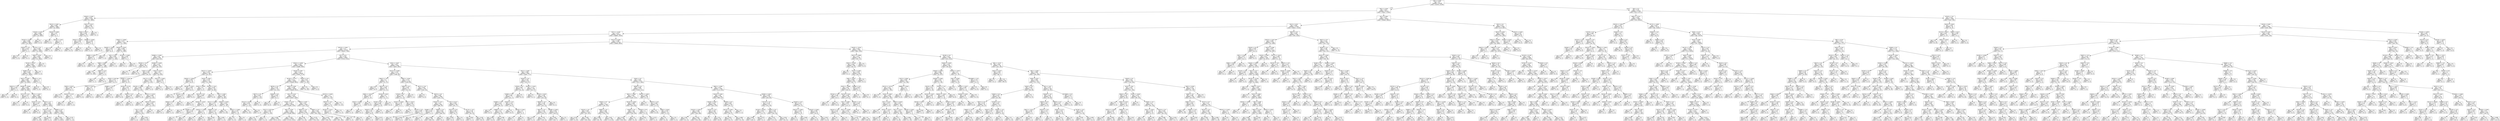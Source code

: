 digraph Tree {
node [shape=box] ;
0 [label="X[6] <= 0.099\ngini = 0.5\nsamples = 84796\nvalue = [42502, 42294]"] ;
1 [label="X[4] <= -0.194\ngini = 0.457\nsamples = 61010\nvalue = [39427, 21583]"] ;
0 -> 1 [labeldistance=2.5, labelangle=45, headlabel="True"] ;
2 [label="X[343] <= 0.003\ngini = 0.019\nsamples = 5005\nvalue = [47, 4958]"] ;
1 -> 2 ;
3 [label="X[312] <= 0.001\ngini = 0.009\nsamples = 4969\nvalue = [23, 4946]"] ;
2 -> 3 ;
4 [label="X[150] <= 0.018\ngini = 0.008\nsamples = 4964\nvalue = [19, 4945]"] ;
3 -> 4 ;
5 [label="X[155] <= -0.097\ngini = 0.006\nsamples = 4961\nvalue = [16, 4945]"] ;
4 -> 5 ;
6 [label="X[543] <= -0.0\ngini = 0.444\nsamples = 3\nvalue = [2, 1]"] ;
5 -> 6 ;
7 [label="gini = 0.0\nsamples = 2\nvalue = [2, 0]"] ;
6 -> 7 ;
8 [label="gini = 0.0\nsamples = 1\nvalue = [0, 1]"] ;
6 -> 8 ;
9 [label="X[774] <= 0.0\ngini = 0.006\nsamples = 4958\nvalue = [14, 4944]"] ;
5 -> 9 ;
10 [label="X[49] <= 0.076\ngini = 0.005\nsamples = 4957\nvalue = [13, 4944]"] ;
9 -> 10 ;
11 [label="X[153] <= 0.233\ngini = 0.005\nsamples = 4956\nvalue = [12, 4944]"] ;
10 -> 11 ;
12 [label="X[469] <= 0.0\ngini = 0.004\nsamples = 4955\nvalue = [11, 4944]"] ;
11 -> 12 ;
13 [label="X[52] <= -0.647\ngini = 0.004\nsamples = 4953\nvalue = [10, 4943]"] ;
12 -> 13 ;
14 [label="X[615] <= -0.0\ngini = 0.444\nsamples = 3\nvalue = [1, 2]"] ;
13 -> 14 ;
15 [label="gini = 0.0\nsamples = 1\nvalue = [1, 0]"] ;
14 -> 15 ;
16 [label="gini = 0.0\nsamples = 2\nvalue = [0, 2]"] ;
14 -> 16 ;
17 [label="X[208] <= -0.046\ngini = 0.004\nsamples = 4950\nvalue = [9, 4941]"] ;
13 -> 17 ;
18 [label="X[711] <= -0.0\ngini = 0.278\nsamples = 6\nvalue = [1, 5]"] ;
17 -> 18 ;
19 [label="gini = 0.5\nsamples = 2\nvalue = [1, 1]"] ;
18 -> 19 ;
20 [label="gini = 0.0\nsamples = 4\nvalue = [0, 4]"] ;
18 -> 20 ;
21 [label="X[31] <= -0.052\ngini = 0.003\nsamples = 4944\nvalue = [8, 4936]"] ;
17 -> 21 ;
22 [label="X[191] <= -0.0\ngini = 0.245\nsamples = 7\nvalue = [1, 6]"] ;
21 -> 22 ;
23 [label="gini = 0.0\nsamples = 1\nvalue = [1, 0]"] ;
22 -> 23 ;
24 [label="gini = 0.0\nsamples = 6\nvalue = [0, 6]"] ;
22 -> 24 ;
25 [label="X[18] <= -0.7\ngini = 0.003\nsamples = 4937\nvalue = [7, 4930]"] ;
21 -> 25 ;
26 [label="X[275] <= -0.0\ngini = 0.054\nsamples = 109\nvalue = [3, 106]"] ;
25 -> 26 ;
27 [label="gini = 0.037\nsamples = 106\nvalue = [2, 104]"] ;
26 -> 27 ;
28 [label="gini = 0.444\nsamples = 3\nvalue = [1, 2]"] ;
26 -> 28 ;
29 [label="X[993] <= 0.0\ngini = 0.002\nsamples = 4828\nvalue = [4, 4824]"] ;
25 -> 29 ;
30 [label="gini = 0.001\nsamples = 4813\nvalue = [3, 4810]"] ;
29 -> 30 ;
31 [label="gini = 0.124\nsamples = 15\nvalue = [1, 14]"] ;
29 -> 31 ;
32 [label="X[804] <= -0.0\ngini = 0.5\nsamples = 2\nvalue = [1, 1]"] ;
12 -> 32 ;
33 [label="gini = 0.0\nsamples = 1\nvalue = [1, 0]"] ;
32 -> 33 ;
34 [label="gini = 0.0\nsamples = 1\nvalue = [0, 1]"] ;
32 -> 34 ;
35 [label="gini = 0.0\nsamples = 1\nvalue = [1, 0]"] ;
11 -> 35 ;
36 [label="gini = 0.0\nsamples = 1\nvalue = [1, 0]"] ;
10 -> 36 ;
37 [label="gini = 0.0\nsamples = 1\nvalue = [1, 0]"] ;
9 -> 37 ;
38 [label="gini = 0.0\nsamples = 3\nvalue = [3, 0]"] ;
4 -> 38 ;
39 [label="X[425] <= 0.008\ngini = 0.32\nsamples = 5\nvalue = [4, 1]"] ;
3 -> 39 ;
40 [label="gini = 0.0\nsamples = 3\nvalue = [3, 0]"] ;
39 -> 40 ;
41 [label="X[241] <= -0.02\ngini = 0.5\nsamples = 2\nvalue = [1, 1]"] ;
39 -> 41 ;
42 [label="gini = 0.0\nsamples = 1\nvalue = [1, 0]"] ;
41 -> 42 ;
43 [label="gini = 0.0\nsamples = 1\nvalue = [0, 1]"] ;
41 -> 43 ;
44 [label="X[31] <= 0.015\ngini = 0.444\nsamples = 36\nvalue = [24, 12]"] ;
2 -> 44 ;
45 [label="X[45] <= 0.011\ngini = 0.285\nsamples = 29\nvalue = [24, 5]"] ;
44 -> 45 ;
46 [label="X[331] <= 0.001\ngini = 0.083\nsamples = 23\nvalue = [22, 1]"] ;
45 -> 46 ;
47 [label="gini = 0.0\nsamples = 22\nvalue = [22, 0]"] ;
46 -> 47 ;
48 [label="gini = 0.0\nsamples = 1\nvalue = [0, 1]"] ;
46 -> 48 ;
49 [label="X[369] <= -0.004\ngini = 0.444\nsamples = 6\nvalue = [2, 4]"] ;
45 -> 49 ;
50 [label="gini = 0.0\nsamples = 2\nvalue = [2, 0]"] ;
49 -> 50 ;
51 [label="gini = 0.0\nsamples = 4\nvalue = [0, 4]"] ;
49 -> 51 ;
52 [label="gini = 0.0\nsamples = 7\nvalue = [0, 7]"] ;
44 -> 52 ;
53 [label="X[1] <= 0.506\ngini = 0.417\nsamples = 56005\nvalue = [39380, 16625]"] ;
1 -> 53 ;
54 [label="X[12] <= 0.321\ngini = 0.363\nsamples = 51439\nvalue = [39201, 12238]"] ;
53 -> 54 ;
55 [label="X[27] <= -0.348\ngini = 0.327\nsamples = 48730\nvalue = [38696, 10034]"] ;
54 -> 55 ;
56 [label="X[381] <= -0.008\ngini = 0.017\nsamples = 1412\nvalue = [12, 1400]"] ;
55 -> 56 ;
57 [label="X[440] <= -0.001\ngini = 0.444\nsamples = 12\nvalue = [8, 4]"] ;
56 -> 57 ;
58 [label="X[969] <= 0.001\ngini = 0.32\nsamples = 5\nvalue = [1, 4]"] ;
57 -> 58 ;
59 [label="gini = 0.0\nsamples = 4\nvalue = [0, 4]"] ;
58 -> 59 ;
60 [label="gini = 0.0\nsamples = 1\nvalue = [1, 0]"] ;
58 -> 60 ;
61 [label="gini = 0.0\nsamples = 7\nvalue = [7, 0]"] ;
57 -> 61 ;
62 [label="X[293] <= 0.018\ngini = 0.006\nsamples = 1400\nvalue = [4, 1396]"] ;
56 -> 62 ;
63 [label="X[3] <= 0.357\ngini = 0.003\nsamples = 1397\nvalue = [2, 1395]"] ;
62 -> 63 ;
64 [label="X[96] <= 0.904\ngini = 0.001\nsamples = 1396\nvalue = [1, 1395]"] ;
63 -> 64 ;
65 [label="gini = 0.0\nsamples = 1392\nvalue = [0, 1392]"] ;
64 -> 65 ;
66 [label="X[987] <= 0.0\ngini = 0.375\nsamples = 4\nvalue = [1, 3]"] ;
64 -> 66 ;
67 [label="gini = 0.5\nsamples = 2\nvalue = [1, 1]"] ;
66 -> 67 ;
68 [label="gini = 0.0\nsamples = 2\nvalue = [0, 2]"] ;
66 -> 68 ;
69 [label="gini = 0.0\nsamples = 1\nvalue = [1, 0]"] ;
63 -> 69 ;
70 [label="X[150] <= -0.008\ngini = 0.444\nsamples = 3\nvalue = [2, 1]"] ;
62 -> 70 ;
71 [label="gini = 0.0\nsamples = 1\nvalue = [0, 1]"] ;
70 -> 71 ;
72 [label="gini = 0.0\nsamples = 2\nvalue = [2, 0]"] ;
70 -> 72 ;
73 [label="X[157] <= 0.004\ngini = 0.298\nsamples = 47318\nvalue = [38684, 8634]"] ;
55 -> 73 ;
74 [label="X[270] <= -0.001\ngini = 0.27\nsamples = 45326\nvalue = [38018, 7308]"] ;
73 -> 74 ;
75 [label="X[369] <= -0.004\ngini = 0.28\nsamples = 629\nvalue = [106, 523]"] ;
74 -> 75 ;
76 [label="X[533] <= -0.0\ngini = 0.14\nsamples = 66\nvalue = [61, 5]"] ;
75 -> 76 ;
77 [label="gini = 0.0\nsamples = 5\nvalue = [0, 5]"] ;
76 -> 77 ;
78 [label="gini = 0.0\nsamples = 61\nvalue = [61, 0]"] ;
76 -> 78 ;
79 [label="X[209] <= -0.028\ngini = 0.147\nsamples = 563\nvalue = [45, 518]"] ;
75 -> 79 ;
80 [label="X[33] <= 0.03\ngini = 0.464\nsamples = 41\nvalue = [26, 15]"] ;
79 -> 80 ;
81 [label="X[20] <= 0.025\ngini = 0.211\nsamples = 25\nvalue = [22, 3]"] ;
80 -> 81 ;
82 [label="X[30] <= 0.015\ngini = 0.091\nsamples = 21\nvalue = [20, 1]"] ;
81 -> 82 ;
83 [label="gini = 0.0\nsamples = 19\nvalue = [19, 0]"] ;
82 -> 83 ;
84 [label="X[192] <= 0.132\ngini = 0.5\nsamples = 2\nvalue = [1, 1]"] ;
82 -> 84 ;
85 [label="gini = 0.0\nsamples = 1\nvalue = [0, 1]"] ;
84 -> 85 ;
86 [label="gini = 0.0\nsamples = 1\nvalue = [1, 0]"] ;
84 -> 86 ;
87 [label="X[32] <= 0.015\ngini = 0.5\nsamples = 4\nvalue = [2, 2]"] ;
81 -> 87 ;
88 [label="gini = 0.0\nsamples = 2\nvalue = [2, 0]"] ;
87 -> 88 ;
89 [label="gini = 0.0\nsamples = 2\nvalue = [0, 2]"] ;
87 -> 89 ;
90 [label="X[490] <= -0.001\ngini = 0.375\nsamples = 16\nvalue = [4, 12]"] ;
80 -> 90 ;
91 [label="X[488] <= -0.0\ngini = 0.444\nsamples = 3\nvalue = [2, 1]"] ;
90 -> 91 ;
92 [label="gini = 0.0\nsamples = 1\nvalue = [0, 1]"] ;
91 -> 92 ;
93 [label="gini = 0.0\nsamples = 2\nvalue = [2, 0]"] ;
91 -> 93 ;
94 [label="X[144] <= 0.176\ngini = 0.26\nsamples = 13\nvalue = [2, 11]"] ;
90 -> 94 ;
95 [label="gini = 0.0\nsamples = 8\nvalue = [0, 8]"] ;
94 -> 95 ;
96 [label="X[815] <= 0.0\ngini = 0.48\nsamples = 5\nvalue = [2, 3]"] ;
94 -> 96 ;
97 [label="gini = 0.0\nsamples = 2\nvalue = [2, 0]"] ;
96 -> 97 ;
98 [label="gini = 0.0\nsamples = 3\nvalue = [0, 3]"] ;
96 -> 98 ;
99 [label="X[24] <= 0.078\ngini = 0.07\nsamples = 522\nvalue = [19, 503]"] ;
79 -> 99 ;
100 [label="X[117] <= 0.225\ngini = 0.056\nsamples = 516\nvalue = [15, 501]"] ;
99 -> 100 ;
101 [label="X[116] <= -0.088\ngini = 0.049\nsamples = 514\nvalue = [13, 501]"] ;
100 -> 101 ;
102 [label="gini = 0.0\nsamples = 1\nvalue = [1, 0]"] ;
101 -> 102 ;
103 [label="X[231] <= -0.254\ngini = 0.046\nsamples = 513\nvalue = [12, 501]"] ;
101 -> 103 ;
104 [label="gini = 0.0\nsamples = 1\nvalue = [1, 0]"] ;
103 -> 104 ;
105 [label="X[673] <= 0.059\ngini = 0.042\nsamples = 512\nvalue = [11, 501]"] ;
103 -> 105 ;
106 [label="X[1] <= -0.55\ngini = 0.038\nsamples = 511\nvalue = [10, 501]"] ;
105 -> 106 ;
107 [label="gini = 0.0\nsamples = 1\nvalue = [1, 0]"] ;
106 -> 107 ;
108 [label="gini = 0.035\nsamples = 510\nvalue = [9, 501]"] ;
106 -> 108 ;
109 [label="gini = 0.0\nsamples = 1\nvalue = [1, 0]"] ;
105 -> 109 ;
110 [label="gini = 0.0\nsamples = 2\nvalue = [2, 0]"] ;
100 -> 110 ;
111 [label="X[477] <= -0.003\ngini = 0.444\nsamples = 6\nvalue = [4, 2]"] ;
99 -> 111 ;
112 [label="gini = 0.0\nsamples = 2\nvalue = [0, 2]"] ;
111 -> 112 ;
113 [label="gini = 0.0\nsamples = 4\nvalue = [4, 0]"] ;
111 -> 113 ;
114 [label="X[7] <= 0.21\ngini = 0.258\nsamples = 44697\nvalue = [37912, 6785]"] ;
74 -> 114 ;
115 [label="X[201] <= -0.009\ngini = 0.224\nsamples = 38867\nvalue = [33884, 4983]"] ;
114 -> 115 ;
116 [label="X[477] <= -0.002\ngini = 0.232\nsamples = 239\nvalue = [32, 207]"] ;
115 -> 116 ;
117 [label="X[504] <= -0.004\ngini = 0.436\nsamples = 28\nvalue = [19, 9]"] ;
116 -> 117 ;
118 [label="gini = 0.0\nsamples = 6\nvalue = [0, 6]"] ;
117 -> 118 ;
119 [label="X[239] <= 0.021\ngini = 0.236\nsamples = 22\nvalue = [19, 3]"] ;
117 -> 119 ;
120 [label="gini = 0.0\nsamples = 18\nvalue = [18, 0]"] ;
119 -> 120 ;
121 [label="X[729] <= 0.0\ngini = 0.375\nsamples = 4\nvalue = [1, 3]"] ;
119 -> 121 ;
122 [label="X[954] <= 0.0\ngini = 0.5\nsamples = 2\nvalue = [1, 1]"] ;
121 -> 122 ;
123 [label="gini = 0.0\nsamples = 1\nvalue = [0, 1]"] ;
122 -> 123 ;
124 [label="gini = 0.0\nsamples = 1\nvalue = [1, 0]"] ;
122 -> 124 ;
125 [label="gini = 0.0\nsamples = 2\nvalue = [0, 2]"] ;
121 -> 125 ;
126 [label="X[19] <= -0.061\ngini = 0.116\nsamples = 211\nvalue = [13, 198]"] ;
116 -> 126 ;
127 [label="X[10] <= 0.029\ngini = 0.5\nsamples = 10\nvalue = [5, 5]"] ;
126 -> 127 ;
128 [label="gini = 0.0\nsamples = 3\nvalue = [0, 3]"] ;
127 -> 128 ;
129 [label="X[512] <= 0.0\ngini = 0.408\nsamples = 7\nvalue = [5, 2]"] ;
127 -> 129 ;
130 [label="gini = 0.0\nsamples = 3\nvalue = [3, 0]"] ;
129 -> 130 ;
131 [label="X[303] <= -0.001\ngini = 0.5\nsamples = 4\nvalue = [2, 2]"] ;
129 -> 131 ;
132 [label="gini = 0.0\nsamples = 1\nvalue = [0, 1]"] ;
131 -> 132 ;
133 [label="X[499] <= -0.0\ngini = 0.444\nsamples = 3\nvalue = [2, 1]"] ;
131 -> 133 ;
134 [label="gini = 0.5\nsamples = 2\nvalue = [1, 1]"] ;
133 -> 134 ;
135 [label="gini = 0.0\nsamples = 1\nvalue = [1, 0]"] ;
133 -> 135 ;
136 [label="X[133] <= -0.01\ngini = 0.076\nsamples = 201\nvalue = [8, 193]"] ;
126 -> 136 ;
137 [label="gini = 0.0\nsamples = 2\nvalue = [2, 0]"] ;
136 -> 137 ;
138 [label="X[3] <= -0.565\ngini = 0.058\nsamples = 199\nvalue = [6, 193]"] ;
136 -> 138 ;
139 [label="X[11] <= -0.009\ngini = 0.271\nsamples = 31\nvalue = [5, 26]"] ;
138 -> 139 ;
140 [label="X[255] <= -0.005\ngini = 0.5\nsamples = 6\nvalue = [3, 3]"] ;
139 -> 140 ;
141 [label="gini = 0.0\nsamples = 3\nvalue = [0, 3]"] ;
140 -> 141 ;
142 [label="gini = 0.0\nsamples = 3\nvalue = [3, 0]"] ;
140 -> 142 ;
143 [label="X[609] <= -0.0\ngini = 0.147\nsamples = 25\nvalue = [2, 23]"] ;
139 -> 143 ;
144 [label="gini = 0.444\nsamples = 3\nvalue = [1, 2]"] ;
143 -> 144 ;
145 [label="gini = 0.087\nsamples = 22\nvalue = [1, 21]"] ;
143 -> 145 ;
146 [label="X[835] <= 0.002\ngini = 0.012\nsamples = 168\nvalue = [1, 167]"] ;
138 -> 146 ;
147 [label="gini = 0.0\nsamples = 154\nvalue = [0, 154]"] ;
146 -> 147 ;
148 [label="X[231] <= -0.008\ngini = 0.133\nsamples = 14\nvalue = [1, 13]"] ;
146 -> 148 ;
149 [label="gini = 0.0\nsamples = 13\nvalue = [0, 13]"] ;
148 -> 149 ;
150 [label="gini = 0.0\nsamples = 1\nvalue = [1, 0]"] ;
148 -> 150 ;
151 [label="X[230] <= 0.081\ngini = 0.217\nsamples = 38628\nvalue = [33852, 4776]"] ;
115 -> 151 ;
152 [label="X[128] <= -0.174\ngini = 0.212\nsamples = 38482\nvalue = [33849, 4633]"] ;
151 -> 152 ;
153 [label="X[679] <= 0.0\ngini = 0.139\nsamples = 133\nvalue = [10, 123]"] ;
152 -> 153 ;
154 [label="X[977] <= 0.0\ngini = 0.032\nsamples = 124\nvalue = [2, 122]"] ;
153 -> 154 ;
155 [label="X[112] <= 0.079\ngini = 0.016\nsamples = 123\nvalue = [1, 122]"] ;
154 -> 155 ;
156 [label="gini = 0.0\nsamples = 122\nvalue = [0, 122]"] ;
155 -> 156 ;
157 [label="gini = 0.0\nsamples = 1\nvalue = [1, 0]"] ;
155 -> 157 ;
158 [label="gini = 0.0\nsamples = 1\nvalue = [1, 0]"] ;
154 -> 158 ;
159 [label="X[393] <= 0.0\ngini = 0.198\nsamples = 9\nvalue = [8, 1]"] ;
153 -> 159 ;
160 [label="gini = 0.0\nsamples = 8\nvalue = [8, 0]"] ;
159 -> 160 ;
161 [label="gini = 0.0\nsamples = 1\nvalue = [0, 1]"] ;
159 -> 161 ;
162 [label="X[587] <= 0.001\ngini = 0.208\nsamples = 38349\nvalue = [33839, 4510]"] ;
152 -> 162 ;
163 [label="X[21] <= 0.105\ngini = 0.203\nsamples = 38221\nvalue = [33827, 4394]"] ;
162 -> 163 ;
164 [label="X[200] <= -0.155\ngini = 0.187\nsamples = 36182\nvalue = [32400, 3782]"] ;
163 -> 164 ;
165 [label="X[12] <= 0.024\ngini = 0.194\nsamples = 101\nvalue = [11, 90]"] ;
164 -> 165 ;
166 [label="gini = 0.0\nsamples = 90\nvalue = [0, 90]"] ;
165 -> 166 ;
167 [label="gini = 0.0\nsamples = 11\nvalue = [11, 0]"] ;
165 -> 167 ;
168 [label="X[9] <= -0.295\ngini = 0.184\nsamples = 36081\nvalue = [32389, 3692]"] ;
164 -> 168 ;
169 [label="gini = 0.293\nsamples = 6541\nvalue = [5374, 1167]"] ;
168 -> 169 ;
170 [label="gini = 0.156\nsamples = 29540\nvalue = [27015, 2525]"] ;
168 -> 170 ;
171 [label="X[60] <= -0.001\ngini = 0.42\nsamples = 2039\nvalue = [1427, 612]"] ;
163 -> 171 ;
172 [label="X[953] <= -0.0\ngini = 0.297\nsamples = 948\nvalue = [776, 172]"] ;
171 -> 172 ;
173 [label="gini = 0.48\nsamples = 30\nvalue = [12, 18]"] ;
172 -> 173 ;
174 [label="gini = 0.279\nsamples = 918\nvalue = [764, 154]"] ;
172 -> 174 ;
175 [label="X[681] <= 0.0\ngini = 0.481\nsamples = 1091\nvalue = [651, 440]"] ;
171 -> 175 ;
176 [label="gini = 0.347\nsamples = 340\nvalue = [264, 76]"] ;
175 -> 176 ;
177 [label="gini = 0.5\nsamples = 751\nvalue = [387, 364]"] ;
175 -> 177 ;
178 [label="X[573] <= -0.003\ngini = 0.17\nsamples = 128\nvalue = [12, 116]"] ;
162 -> 178 ;
179 [label="X[975] <= -0.0\ngini = 0.32\nsamples = 15\nvalue = [12, 3]"] ;
178 -> 179 ;
180 [label="X[150] <= -0.011\ngini = 0.375\nsamples = 4\nvalue = [1, 3]"] ;
179 -> 180 ;
181 [label="gini = 0.0\nsamples = 1\nvalue = [1, 0]"] ;
180 -> 181 ;
182 [label="gini = 0.0\nsamples = 3\nvalue = [0, 3]"] ;
180 -> 182 ;
183 [label="gini = 0.0\nsamples = 11\nvalue = [11, 0]"] ;
179 -> 183 ;
184 [label="gini = 0.0\nsamples = 113\nvalue = [0, 113]"] ;
178 -> 184 ;
185 [label="X[767] <= 0.0\ngini = 0.04\nsamples = 146\nvalue = [3, 143]"] ;
151 -> 185 ;
186 [label="gini = 0.0\nsamples = 143\nvalue = [0, 143]"] ;
185 -> 186 ;
187 [label="gini = 0.0\nsamples = 3\nvalue = [3, 0]"] ;
185 -> 187 ;
188 [label="X[25] <= -0.037\ngini = 0.427\nsamples = 5830\nvalue = [4028, 1802]"] ;
114 -> 188 ;
189 [label="X[157] <= -0.008\ngini = 0.142\nsamples = 1170\nvalue = [1080, 90]"] ;
188 -> 189 ;
190 [label="X[641] <= -0.0\ngini = 0.5\nsamples = 42\nvalue = [21, 21]"] ;
189 -> 190 ;
191 [label="gini = 0.0\nsamples = 9\nvalue = [9, 0]"] ;
190 -> 191 ;
192 [label="X[427] <= 0.0\ngini = 0.463\nsamples = 33\nvalue = [12, 21]"] ;
190 -> 192 ;
193 [label="X[65] <= -0.018\ngini = 0.165\nsamples = 11\nvalue = [1, 10]"] ;
192 -> 193 ;
194 [label="X[19] <= -0.009\ngini = 0.444\nsamples = 3\nvalue = [1, 2]"] ;
193 -> 194 ;
195 [label="gini = 0.0\nsamples = 1\nvalue = [1, 0]"] ;
194 -> 195 ;
196 [label="gini = 0.0\nsamples = 2\nvalue = [0, 2]"] ;
194 -> 196 ;
197 [label="gini = 0.0\nsamples = 8\nvalue = [0, 8]"] ;
193 -> 197 ;
198 [label="X[316] <= 0.001\ngini = 0.5\nsamples = 22\nvalue = [11, 11]"] ;
192 -> 198 ;
199 [label="X[740] <= 0.0\ngini = 0.488\nsamples = 19\nvalue = [11, 8]"] ;
198 -> 199 ;
200 [label="X[433] <= 0.0\ngini = 0.49\nsamples = 14\nvalue = [6, 8]"] ;
199 -> 200 ;
201 [label="gini = 0.0\nsamples = 1\nvalue = [1, 0]"] ;
200 -> 201 ;
202 [label="gini = 0.473\nsamples = 13\nvalue = [5, 8]"] ;
200 -> 202 ;
203 [label="gini = 0.0\nsamples = 5\nvalue = [5, 0]"] ;
199 -> 203 ;
204 [label="gini = 0.0\nsamples = 3\nvalue = [0, 3]"] ;
198 -> 204 ;
205 [label="X[40] <= -0.054\ngini = 0.115\nsamples = 1128\nvalue = [1059, 69]"] ;
189 -> 205 ;
206 [label="X[807] <= 0.0\ngini = 0.487\nsamples = 31\nvalue = [18, 13]"] ;
205 -> 206 ;
207 [label="X[740] <= 0.0\ngini = 0.497\nsamples = 24\nvalue = [11, 13]"] ;
206 -> 207 ;
208 [label="X[197] <= 0.003\ngini = 0.278\nsamples = 6\nvalue = [5, 1]"] ;
207 -> 208 ;
209 [label="gini = 0.0\nsamples = 1\nvalue = [0, 1]"] ;
208 -> 209 ;
210 [label="gini = 0.0\nsamples = 5\nvalue = [5, 0]"] ;
208 -> 210 ;
211 [label="X[4] <= -0.015\ngini = 0.444\nsamples = 18\nvalue = [6, 12]"] ;
207 -> 211 ;
212 [label="gini = 0.0\nsamples = 7\nvalue = [0, 7]"] ;
211 -> 212 ;
213 [label="X[732] <= 0.0\ngini = 0.496\nsamples = 11\nvalue = [6, 5]"] ;
211 -> 213 ;
214 [label="gini = 0.0\nsamples = 2\nvalue = [0, 2]"] ;
213 -> 214 ;
215 [label="gini = 0.444\nsamples = 9\nvalue = [6, 3]"] ;
213 -> 215 ;
216 [label="gini = 0.0\nsamples = 7\nvalue = [7, 0]"] ;
206 -> 216 ;
217 [label="X[571] <= -0.0\ngini = 0.097\nsamples = 1097\nvalue = [1041, 56]"] ;
205 -> 217 ;
218 [label="gini = 0.0\nsamples = 3\nvalue = [0, 3]"] ;
217 -> 218 ;
219 [label="X[975] <= 0.0\ngini = 0.092\nsamples = 1094\nvalue = [1041, 53]"] ;
217 -> 219 ;
220 [label="X[192] <= -0.31\ngini = 0.07\nsamples = 985\nvalue = [949, 36]"] ;
219 -> 220 ;
221 [label="X[486] <= 0.0\ngini = 0.444\nsamples = 3\nvalue = [1, 2]"] ;
220 -> 221 ;
222 [label="gini = 0.0\nsamples = 1\nvalue = [0, 1]"] ;
221 -> 222 ;
223 [label="gini = 0.5\nsamples = 2\nvalue = [1, 1]"] ;
221 -> 223 ;
224 [label="X[984] <= 0.0\ngini = 0.067\nsamples = 982\nvalue = [948, 34]"] ;
220 -> 224 ;
225 [label="gini = 0.065\nsamples = 981\nvalue = [948, 33]"] ;
224 -> 225 ;
226 [label="gini = 0.0\nsamples = 1\nvalue = [0, 1]"] ;
224 -> 226 ;
227 [label="X[7] <= 0.212\ngini = 0.263\nsamples = 109\nvalue = [92, 17]"] ;
219 -> 227 ;
228 [label="X[157] <= 0.0\ngini = 0.492\nsamples = 16\nvalue = [9, 7]"] ;
227 -> 228 ;
229 [label="gini = 0.426\nsamples = 13\nvalue = [9, 4]"] ;
228 -> 229 ;
230 [label="gini = 0.0\nsamples = 3\nvalue = [0, 3]"] ;
228 -> 230 ;
231 [label="X[173] <= -0.0\ngini = 0.192\nsamples = 93\nvalue = [83, 10]"] ;
227 -> 231 ;
232 [label="gini = 0.444\nsamples = 3\nvalue = [1, 2]"] ;
231 -> 232 ;
233 [label="gini = 0.162\nsamples = 90\nvalue = [82, 8]"] ;
231 -> 233 ;
234 [label="X[22] <= -0.062\ngini = 0.465\nsamples = 4660\nvalue = [2948, 1712]"] ;
188 -> 234 ;
235 [label="X[343] <= -0.0\ngini = 0.164\nsamples = 523\nvalue = [476, 47]"] ;
234 -> 235 ;
236 [label="X[703] <= 0.0\ngini = 0.394\nsamples = 74\nvalue = [54, 20]"] ;
235 -> 236 ;
237 [label="X[390] <= 0.0\ngini = 0.364\nsamples = 71\nvalue = [54, 17]"] ;
236 -> 237 ;
238 [label="X[266] <= -0.0\ngini = 0.454\nsamples = 43\nvalue = [28, 15]"] ;
237 -> 238 ;
239 [label="gini = 0.0\nsamples = 3\nvalue = [0, 3]"] ;
238 -> 239 ;
240 [label="X[988] <= -0.0\ngini = 0.42\nsamples = 40\nvalue = [28, 12]"] ;
238 -> 240 ;
241 [label="gini = 0.494\nsamples = 18\nvalue = [10, 8]"] ;
240 -> 241 ;
242 [label="gini = 0.298\nsamples = 22\nvalue = [18, 4]"] ;
240 -> 242 ;
243 [label="X[343] <= -0.0\ngini = 0.133\nsamples = 28\nvalue = [26, 2]"] ;
237 -> 243 ;
244 [label="gini = 0.0\nsamples = 24\nvalue = [24, 0]"] ;
243 -> 244 ;
245 [label="X[243] <= 0.001\ngini = 0.5\nsamples = 4\nvalue = [2, 2]"] ;
243 -> 245 ;
246 [label="gini = 0.5\nsamples = 2\nvalue = [1, 1]"] ;
245 -> 246 ;
247 [label="gini = 0.5\nsamples = 2\nvalue = [1, 1]"] ;
245 -> 247 ;
248 [label="gini = 0.0\nsamples = 3\nvalue = [0, 3]"] ;
236 -> 248 ;
249 [label="X[105] <= -0.022\ngini = 0.113\nsamples = 449\nvalue = [422, 27]"] ;
235 -> 249 ;
250 [label="gini = 0.0\nsamples = 1\nvalue = [0, 1]"] ;
249 -> 250 ;
251 [label="X[153] <= 0.025\ngini = 0.109\nsamples = 448\nvalue = [422, 26]"] ;
249 -> 251 ;
252 [label="X[826] <= -0.0\ngini = 0.106\nsamples = 447\nvalue = [422, 25]"] ;
251 -> 252 ;
253 [label="X[657] <= 0.0\ngini = 0.194\nsamples = 156\nvalue = [139, 17]"] ;
252 -> 253 ;
254 [label="gini = 0.375\nsamples = 4\nvalue = [1, 3]"] ;
253 -> 254 ;
255 [label="gini = 0.167\nsamples = 152\nvalue = [138, 14]"] ;
253 -> 255 ;
256 [label="X[286] <= 0.002\ngini = 0.053\nsamples = 291\nvalue = [283, 8]"] ;
252 -> 256 ;
257 [label="gini = 0.047\nsamples = 289\nvalue = [282, 7]"] ;
256 -> 257 ;
258 [label="gini = 0.5\nsamples = 2\nvalue = [1, 1]"] ;
256 -> 258 ;
259 [label="gini = 0.0\nsamples = 1\nvalue = [0, 1]"] ;
251 -> 259 ;
260 [label="X[44] <= 0.0\ngini = 0.481\nsamples = 4137\nvalue = [2472, 1665]"] ;
234 -> 260 ;
261 [label="X[593] <= 0.0\ngini = 0.498\nsamples = 2571\nvalue = [1359, 1212]"] ;
260 -> 261 ;
262 [label="X[81] <= -0.004\ngini = 0.497\nsamples = 2511\nvalue = [1356, 1155]"] ;
261 -> 262 ;
263 [label="X[305] <= 0.0\ngini = 0.5\nsamples = 1538\nvalue = [746, 792]"] ;
262 -> 263 ;
264 [label="X[510] <= -0.0\ngini = 0.495\nsamples = 1129\nvalue = [507, 622]"] ;
263 -> 264 ;
265 [label="gini = 0.219\nsamples = 32\nvalue = [4, 28]"] ;
264 -> 265 ;
266 [label="gini = 0.497\nsamples = 1097\nvalue = [503, 594]"] ;
264 -> 266 ;
267 [label="X[965] <= -0.0\ngini = 0.486\nsamples = 409\nvalue = [239, 170]"] ;
263 -> 267 ;
268 [label="gini = 0.496\nsamples = 143\nvalue = [65, 78]"] ;
267 -> 268 ;
269 [label="gini = 0.452\nsamples = 266\nvalue = [174, 92]"] ;
267 -> 269 ;
270 [label="X[223] <= 0.008\ngini = 0.468\nsamples = 973\nvalue = [610, 363]"] ;
262 -> 270 ;
271 [label="X[446] <= 0.0\ngini = 0.48\nsamples = 897\nvalue = [538, 359]"] ;
270 -> 271 ;
272 [label="gini = 0.476\nsamples = 883\nvalue = [538, 345]"] ;
271 -> 272 ;
273 [label="gini = 0.0\nsamples = 14\nvalue = [0, 14]"] ;
271 -> 273 ;
274 [label="X[344] <= 0.0\ngini = 0.1\nsamples = 76\nvalue = [72, 4]"] ;
270 -> 274 ;
275 [label="gini = 0.027\nsamples = 72\nvalue = [71, 1]"] ;
274 -> 275 ;
276 [label="gini = 0.375\nsamples = 4\nvalue = [1, 3]"] ;
274 -> 276 ;
277 [label="X[473] <= -0.001\ngini = 0.095\nsamples = 60\nvalue = [3, 57]"] ;
261 -> 277 ;
278 [label="gini = 0.0\nsamples = 1\nvalue = [1, 0]"] ;
277 -> 278 ;
279 [label="X[673] <= -0.0\ngini = 0.065\nsamples = 59\nvalue = [2, 57]"] ;
277 -> 279 ;
280 [label="gini = 0.0\nsamples = 43\nvalue = [0, 43]"] ;
279 -> 280 ;
281 [label="X[58] <= 0.044\ngini = 0.219\nsamples = 16\nvalue = [2, 14]"] ;
279 -> 281 ;
282 [label="gini = 0.0\nsamples = 14\nvalue = [0, 14]"] ;
281 -> 282 ;
283 [label="gini = 0.0\nsamples = 2\nvalue = [2, 0]"] ;
281 -> 283 ;
284 [label="X[63] <= -0.009\ngini = 0.411\nsamples = 1566\nvalue = [1113, 453]"] ;
260 -> 284 ;
285 [label="X[245] <= 0.004\ngini = 0.46\nsamples = 1041\nvalue = [668, 373]"] ;
284 -> 285 ;
286 [label="X[256] <= 0.001\ngini = 0.447\nsamples = 939\nvalue = [623, 316]"] ;
285 -> 286 ;
287 [label="X[219] <= -0.033\ngini = 0.456\nsamples = 870\nvalue = [564, 306]"] ;
286 -> 287 ;
288 [label="gini = 0.48\nsamples = 25\nvalue = [10, 15]"] ;
287 -> 288 ;
289 [label="gini = 0.452\nsamples = 845\nvalue = [554, 291]"] ;
287 -> 289 ;
290 [label="X[781] <= -0.0\ngini = 0.248\nsamples = 69\nvalue = [59, 10]"] ;
286 -> 290 ;
291 [label="gini = 0.0\nsamples = 1\nvalue = [0, 1]"] ;
290 -> 291 ;
292 [label="gini = 0.23\nsamples = 68\nvalue = [59, 9]"] ;
290 -> 292 ;
293 [label="X[768] <= 0.0\ngini = 0.493\nsamples = 102\nvalue = [45, 57]"] ;
285 -> 293 ;
294 [label="X[275] <= 0.001\ngini = 0.48\nsamples = 95\nvalue = [38, 57]"] ;
293 -> 294 ;
295 [label="gini = 0.422\nsamples = 53\nvalue = [16, 37]"] ;
294 -> 295 ;
296 [label="gini = 0.499\nsamples = 42\nvalue = [22, 20]"] ;
294 -> 296 ;
297 [label="gini = 0.0\nsamples = 7\nvalue = [7, 0]"] ;
293 -> 297 ;
298 [label="X[383] <= 0.001\ngini = 0.258\nsamples = 525\nvalue = [445, 80]"] ;
284 -> 298 ;
299 [label="X[775] <= -0.0\ngini = 0.219\nsamples = 471\nvalue = [412, 59]"] ;
298 -> 299 ;
300 [label="X[126] <= 0.019\ngini = 0.051\nsamples = 114\nvalue = [111, 3]"] ;
299 -> 300 ;
301 [label="gini = 0.036\nsamples = 110\nvalue = [108, 2]"] ;
300 -> 301 ;
302 [label="gini = 0.375\nsamples = 4\nvalue = [3, 1]"] ;
300 -> 302 ;
303 [label="X[282] <= 0.0\ngini = 0.265\nsamples = 357\nvalue = [301, 56]"] ;
299 -> 303 ;
304 [label="gini = 0.227\nsamples = 314\nvalue = [273, 41]"] ;
303 -> 304 ;
305 [label="gini = 0.454\nsamples = 43\nvalue = [28, 15]"] ;
303 -> 305 ;
306 [label="X[420] <= -0.0\ngini = 0.475\nsamples = 54\nvalue = [33, 21]"] ;
298 -> 306 ;
307 [label="X[415] <= -0.002\ngini = 0.332\nsamples = 19\nvalue = [4, 15]"] ;
306 -> 307 ;
308 [label="gini = 0.0\nsamples = 8\nvalue = [0, 8]"] ;
307 -> 308 ;
309 [label="gini = 0.463\nsamples = 11\nvalue = [4, 7]"] ;
307 -> 309 ;
310 [label="X[243] <= 0.004\ngini = 0.284\nsamples = 35\nvalue = [29, 6]"] ;
306 -> 310 ;
311 [label="gini = 0.0\nsamples = 16\nvalue = [16, 0]"] ;
310 -> 311 ;
312 [label="gini = 0.432\nsamples = 19\nvalue = [13, 6]"] ;
310 -> 312 ;
313 [label="X[163] <= -0.016\ngini = 0.445\nsamples = 1992\nvalue = [666, 1326]"] ;
73 -> 313 ;
314 [label="X[317] <= 0.006\ngini = 0.077\nsamples = 299\nvalue = [287, 12]"] ;
313 -> 314 ;
315 [label="X[35] <= -0.138\ngini = 0.059\nsamples = 296\nvalue = [287, 9]"] ;
314 -> 315 ;
316 [label="gini = 0.0\nsamples = 1\nvalue = [0, 1]"] ;
315 -> 316 ;
317 [label="X[17] <= 0.389\ngini = 0.053\nsamples = 295\nvalue = [287, 8]"] ;
315 -> 317 ;
318 [label="X[6] <= -0.033\ngini = 0.046\nsamples = 294\nvalue = [287, 7]"] ;
317 -> 318 ;
319 [label="X[10] <= -0.066\ngini = 0.04\nsamples = 291\nvalue = [285, 6]"] ;
318 -> 319 ;
320 [label="X[744] <= -0.0\ngini = 0.298\nsamples = 11\nvalue = [9, 2]"] ;
319 -> 320 ;
321 [label="gini = 0.0\nsamples = 2\nvalue = [0, 2]"] ;
320 -> 321 ;
322 [label="gini = 0.0\nsamples = 9\nvalue = [9, 0]"] ;
320 -> 322 ;
323 [label="X[125] <= 0.04\ngini = 0.028\nsamples = 280\nvalue = [276, 4]"] ;
319 -> 323 ;
324 [label="X[2] <= -0.698\ngini = 0.021\nsamples = 277\nvalue = [274, 3]"] ;
323 -> 324 ;
325 [label="X[474] <= -0.0\ngini = 0.444\nsamples = 3\nvalue = [2, 1]"] ;
324 -> 325 ;
326 [label="gini = 0.0\nsamples = 2\nvalue = [2, 0]"] ;
325 -> 326 ;
327 [label="gini = 0.0\nsamples = 1\nvalue = [0, 1]"] ;
325 -> 327 ;
328 [label="X[11] <= -0.306\ngini = 0.014\nsamples = 274\nvalue = [272, 2]"] ;
324 -> 328 ;
329 [label="gini = 0.133\nsamples = 28\nvalue = [26, 2]"] ;
328 -> 329 ;
330 [label="gini = 0.0\nsamples = 246\nvalue = [246, 0]"] ;
328 -> 330 ;
331 [label="X[328] <= -0.0\ngini = 0.444\nsamples = 3\nvalue = [2, 1]"] ;
323 -> 331 ;
332 [label="gini = 0.0\nsamples = 1\nvalue = [0, 1]"] ;
331 -> 332 ;
333 [label="gini = 0.0\nsamples = 2\nvalue = [2, 0]"] ;
331 -> 333 ;
334 [label="X[399] <= 0.0\ngini = 0.444\nsamples = 3\nvalue = [2, 1]"] ;
318 -> 334 ;
335 [label="gini = 0.0\nsamples = 2\nvalue = [2, 0]"] ;
334 -> 335 ;
336 [label="gini = 0.0\nsamples = 1\nvalue = [0, 1]"] ;
334 -> 336 ;
337 [label="gini = 0.0\nsamples = 1\nvalue = [0, 1]"] ;
317 -> 337 ;
338 [label="gini = 0.0\nsamples = 3\nvalue = [0, 3]"] ;
314 -> 338 ;
339 [label="X[158] <= 0.0\ngini = 0.347\nsamples = 1693\nvalue = [379, 1314]"] ;
313 -> 339 ;
340 [label="X[402] <= 0.005\ngini = 0.101\nsamples = 901\nvalue = [48, 853]"] ;
339 -> 340 ;
341 [label="X[294] <= 0.016\ngini = 0.069\nsamples = 868\nvalue = [31, 837]"] ;
340 -> 341 ;
342 [label="X[73] <= 0.084\ngini = 0.034\nsamples = 812\nvalue = [14, 798]"] ;
341 -> 342 ;
343 [label="X[151] <= -0.274\ngini = 0.027\nsamples = 806\nvalue = [11, 795]"] ;
342 -> 343 ;
344 [label="gini = 0.0\nsamples = 1\nvalue = [1, 0]"] ;
343 -> 344 ;
345 [label="X[19] <= -0.063\ngini = 0.025\nsamples = 805\nvalue = [10, 795]"] ;
343 -> 345 ;
346 [label="X[7] <= 0.147\ngini = 0.375\nsamples = 12\nvalue = [3, 9]"] ;
345 -> 346 ;
347 [label="gini = 0.0\nsamples = 2\nvalue = [2, 0]"] ;
346 -> 347 ;
348 [label="X[74] <= -0.012\ngini = 0.18\nsamples = 10\nvalue = [1, 9]"] ;
346 -> 348 ;
349 [label="gini = 0.278\nsamples = 6\nvalue = [1, 5]"] ;
348 -> 349 ;
350 [label="gini = 0.0\nsamples = 4\nvalue = [0, 4]"] ;
348 -> 350 ;
351 [label="X[20] <= 0.434\ngini = 0.017\nsamples = 793\nvalue = [7, 786]"] ;
345 -> 351 ;
352 [label="X[1] <= -0.514\ngini = 0.015\nsamples = 790\nvalue = [6, 784]"] ;
351 -> 352 ;
353 [label="gini = 0.17\nsamples = 32\nvalue = [3, 29]"] ;
352 -> 353 ;
354 [label="gini = 0.008\nsamples = 758\nvalue = [3, 755]"] ;
352 -> 354 ;
355 [label="X[319] <= 0.003\ngini = 0.444\nsamples = 3\nvalue = [1, 2]"] ;
351 -> 355 ;
356 [label="gini = 0.0\nsamples = 1\nvalue = [1, 0]"] ;
355 -> 356 ;
357 [label="gini = 0.0\nsamples = 2\nvalue = [0, 2]"] ;
355 -> 357 ;
358 [label="X[669] <= -0.001\ngini = 0.5\nsamples = 6\nvalue = [3, 3]"] ;
342 -> 358 ;
359 [label="gini = 0.0\nsamples = 3\nvalue = [3, 0]"] ;
358 -> 359 ;
360 [label="gini = 0.0\nsamples = 3\nvalue = [0, 3]"] ;
358 -> 360 ;
361 [label="X[188] <= 0.004\ngini = 0.423\nsamples = 56\nvalue = [17, 39]"] ;
341 -> 361 ;
362 [label="X[152] <= 0.0\ngini = 0.142\nsamples = 26\nvalue = [2, 24]"] ;
361 -> 362 ;
363 [label="gini = 0.0\nsamples = 20\nvalue = [0, 20]"] ;
362 -> 363 ;
364 [label="X[252] <= 0.007\ngini = 0.444\nsamples = 6\nvalue = [2, 4]"] ;
362 -> 364 ;
365 [label="X[318] <= 0.011\ngini = 0.5\nsamples = 4\nvalue = [2, 2]"] ;
364 -> 365 ;
366 [label="gini = 0.444\nsamples = 3\nvalue = [1, 2]"] ;
365 -> 366 ;
367 [label="gini = 0.0\nsamples = 1\nvalue = [1, 0]"] ;
365 -> 367 ;
368 [label="gini = 0.0\nsamples = 2\nvalue = [0, 2]"] ;
364 -> 368 ;
369 [label="X[761] <= -0.0\ngini = 0.5\nsamples = 30\nvalue = [15, 15]"] ;
361 -> 369 ;
370 [label="X[805] <= -0.001\ngini = 0.434\nsamples = 22\nvalue = [7, 15]"] ;
369 -> 370 ;
371 [label="gini = 0.0\nsamples = 3\nvalue = [3, 0]"] ;
370 -> 371 ;
372 [label="X[159] <= 0.612\ngini = 0.332\nsamples = 19\nvalue = [4, 15]"] ;
370 -> 372 ;
373 [label="gini = 0.0\nsamples = 9\nvalue = [0, 9]"] ;
372 -> 373 ;
374 [label="X[427] <= -0.001\ngini = 0.48\nsamples = 10\nvalue = [4, 6]"] ;
372 -> 374 ;
375 [label="gini = 0.0\nsamples = 1\nvalue = [1, 0]"] ;
374 -> 375 ;
376 [label="gini = 0.444\nsamples = 9\nvalue = [3, 6]"] ;
374 -> 376 ;
377 [label="gini = 0.0\nsamples = 8\nvalue = [8, 0]"] ;
369 -> 377 ;
378 [label="X[242] <= -0.021\ngini = 0.5\nsamples = 33\nvalue = [17, 16]"] ;
340 -> 378 ;
379 [label="X[8] <= -0.049\ngini = 0.332\nsamples = 19\nvalue = [4, 15]"] ;
378 -> 379 ;
380 [label="gini = 0.0\nsamples = 2\nvalue = [2, 0]"] ;
379 -> 380 ;
381 [label="X[459] <= -0.027\ngini = 0.208\nsamples = 17\nvalue = [2, 15]"] ;
379 -> 381 ;
382 [label="X[336] <= 0.003\ngini = 0.48\nsamples = 5\nvalue = [2, 3]"] ;
381 -> 382 ;
383 [label="gini = 0.0\nsamples = 3\nvalue = [0, 3]"] ;
382 -> 383 ;
384 [label="gini = 0.0\nsamples = 2\nvalue = [2, 0]"] ;
382 -> 384 ;
385 [label="gini = 0.0\nsamples = 12\nvalue = [0, 12]"] ;
381 -> 385 ;
386 [label="X[498] <= -0.0\ngini = 0.133\nsamples = 14\nvalue = [13, 1]"] ;
378 -> 386 ;
387 [label="gini = 0.0\nsamples = 13\nvalue = [13, 0]"] ;
386 -> 387 ;
388 [label="gini = 0.0\nsamples = 1\nvalue = [0, 1]"] ;
386 -> 388 ;
389 [label="X[6] <= -0.275\ngini = 0.487\nsamples = 792\nvalue = [331, 461]"] ;
339 -> 389 ;
390 [label="X[45] <= -0.057\ngini = 0.029\nsamples = 67\nvalue = [66, 1]"] ;
389 -> 390 ;
391 [label="gini = 0.0\nsamples = 1\nvalue = [0, 1]"] ;
390 -> 391 ;
392 [label="gini = 0.0\nsamples = 66\nvalue = [66, 0]"] ;
390 -> 392 ;
393 [label="X[9] <= -0.009\ngini = 0.464\nsamples = 725\nvalue = [265, 460]"] ;
389 -> 393 ;
394 [label="X[36] <= 0.021\ngini = 0.493\nsamples = 228\nvalue = [127, 101]"] ;
393 -> 394 ;
395 [label="X[597] <= 0.0\ngini = 0.416\nsamples = 122\nvalue = [86, 36]"] ;
394 -> 395 ;
396 [label="X[492] <= 0.0\ngini = 0.478\nsamples = 91\nvalue = [55, 36]"] ;
395 -> 396 ;
397 [label="X[671] <= 0.0\ngini = 0.379\nsamples = 59\nvalue = [44, 15]"] ;
396 -> 397 ;
398 [label="X[965] <= -0.0\ngini = 0.32\nsamples = 55\nvalue = [44, 11]"] ;
397 -> 398 ;
399 [label="gini = 0.0\nsamples = 3\nvalue = [0, 3]"] ;
398 -> 399 ;
400 [label="gini = 0.26\nsamples = 52\nvalue = [44, 8]"] ;
398 -> 400 ;
401 [label="gini = 0.0\nsamples = 4\nvalue = [0, 4]"] ;
397 -> 401 ;
402 [label="X[746] <= 0.0\ngini = 0.451\nsamples = 32\nvalue = [11, 21]"] ;
396 -> 402 ;
403 [label="X[447] <= 0.0\ngini = 0.397\nsamples = 11\nvalue = [8, 3]"] ;
402 -> 403 ;
404 [label="gini = 0.0\nsamples = 8\nvalue = [8, 0]"] ;
403 -> 404 ;
405 [label="gini = 0.0\nsamples = 3\nvalue = [0, 3]"] ;
403 -> 405 ;
406 [label="X[593] <= -0.0\ngini = 0.245\nsamples = 21\nvalue = [3, 18]"] ;
402 -> 406 ;
407 [label="gini = 0.0\nsamples = 3\nvalue = [3, 0]"] ;
406 -> 407 ;
408 [label="gini = 0.0\nsamples = 18\nvalue = [0, 18]"] ;
406 -> 408 ;
409 [label="gini = 0.0\nsamples = 31\nvalue = [31, 0]"] ;
395 -> 409 ;
410 [label="X[2] <= -0.07\ngini = 0.474\nsamples = 106\nvalue = [41, 65]"] ;
394 -> 410 ;
411 [label="X[438] <= -0.0\ngini = 0.435\nsamples = 94\nvalue = [30, 64]"] ;
410 -> 411 ;
412 [label="X[655] <= 0.0\ngini = 0.401\nsamples = 18\nvalue = [13, 5]"] ;
411 -> 412 ;
413 [label="X[91] <= -0.011\ngini = 0.444\nsamples = 6\nvalue = [2, 4]"] ;
412 -> 413 ;
414 [label="gini = 0.0\nsamples = 1\nvalue = [1, 0]"] ;
413 -> 414 ;
415 [label="gini = 0.32\nsamples = 5\nvalue = [1, 4]"] ;
413 -> 415 ;
416 [label="X[570] <= -0.0\ngini = 0.153\nsamples = 12\nvalue = [11, 1]"] ;
412 -> 416 ;
417 [label="gini = 0.0\nsamples = 1\nvalue = [0, 1]"] ;
416 -> 417 ;
418 [label="gini = 0.0\nsamples = 11\nvalue = [11, 0]"] ;
416 -> 418 ;
419 [label="X[635] <= 0.0\ngini = 0.347\nsamples = 76\nvalue = [17, 59]"] ;
411 -> 419 ;
420 [label="X[29] <= 0.711\ngini = 0.162\nsamples = 45\nvalue = [4, 41]"] ;
419 -> 420 ;
421 [label="gini = 0.127\nsamples = 44\nvalue = [3, 41]"] ;
420 -> 421 ;
422 [label="gini = 0.0\nsamples = 1\nvalue = [1, 0]"] ;
420 -> 422 ;
423 [label="X[758] <= -0.0\ngini = 0.487\nsamples = 31\nvalue = [13, 18]"] ;
419 -> 423 ;
424 [label="gini = 0.291\nsamples = 17\nvalue = [3, 14]"] ;
423 -> 424 ;
425 [label="gini = 0.408\nsamples = 14\nvalue = [10, 4]"] ;
423 -> 425 ;
426 [label="X[586] <= 0.0\ngini = 0.153\nsamples = 12\nvalue = [11, 1]"] ;
410 -> 426 ;
427 [label="gini = 0.0\nsamples = 11\nvalue = [11, 0]"] ;
426 -> 427 ;
428 [label="gini = 0.0\nsamples = 1\nvalue = [0, 1]"] ;
426 -> 428 ;
429 [label="X[450] <= 0.0\ngini = 0.401\nsamples = 497\nvalue = [138, 359]"] ;
393 -> 429 ;
430 [label="X[14] <= -0.04\ngini = 0.451\nsamples = 311\nvalue = [107, 204]"] ;
429 -> 430 ;
431 [label="X[952] <= -0.0\ngini = 0.259\nsamples = 59\nvalue = [9, 50]"] ;
430 -> 431 ;
432 [label="gini = 0.0\nsamples = 2\nvalue = [2, 0]"] ;
431 -> 432 ;
433 [label="X[63] <= 0.191\ngini = 0.215\nsamples = 57\nvalue = [7, 50]"] ;
431 -> 433 ;
434 [label="X[672] <= -0.001\ngini = 0.145\nsamples = 51\nvalue = [4, 47]"] ;
433 -> 434 ;
435 [label="gini = 0.48\nsamples = 5\nvalue = [2, 3]"] ;
434 -> 435 ;
436 [label="gini = 0.083\nsamples = 46\nvalue = [2, 44]"] ;
434 -> 436 ;
437 [label="X[984] <= -0.0\ngini = 0.5\nsamples = 6\nvalue = [3, 3]"] ;
433 -> 437 ;
438 [label="gini = 0.0\nsamples = 1\nvalue = [0, 1]"] ;
437 -> 438 ;
439 [label="gini = 0.48\nsamples = 5\nvalue = [3, 2]"] ;
437 -> 439 ;
440 [label="X[14] <= -0.039\ngini = 0.475\nsamples = 252\nvalue = [98, 154]"] ;
430 -> 440 ;
441 [label="gini = 0.0\nsamples = 5\nvalue = [5, 0]"] ;
440 -> 441 ;
442 [label="X[280] <= -0.0\ngini = 0.47\nsamples = 247\nvalue = [93, 154]"] ;
440 -> 442 ;
443 [label="X[41] <= -0.001\ngini = 0.219\nsamples = 24\nvalue = [3, 21]"] ;
442 -> 443 ;
444 [label="gini = 0.0\nsamples = 19\nvalue = [0, 19]"] ;
443 -> 444 ;
445 [label="gini = 0.48\nsamples = 5\nvalue = [3, 2]"] ;
443 -> 445 ;
446 [label="X[475] <= 0.0\ngini = 0.481\nsamples = 223\nvalue = [90, 133]"] ;
442 -> 446 ;
447 [label="gini = 0.468\nsamples = 201\nvalue = [75, 126]"] ;
446 -> 447 ;
448 [label="gini = 0.434\nsamples = 22\nvalue = [15, 7]"] ;
446 -> 448 ;
449 [label="X[91] <= 0.028\ngini = 0.278\nsamples = 186\nvalue = [31, 155]"] ;
429 -> 449 ;
450 [label="X[49] <= -0.0\ngini = 0.266\nsamples = 184\nvalue = [29, 155]"] ;
449 -> 450 ;
451 [label="X[86] <= 0.117\ngini = 0.044\nsamples = 44\nvalue = [1, 43]"] ;
450 -> 451 ;
452 [label="gini = 0.0\nsamples = 29\nvalue = [0, 29]"] ;
451 -> 452 ;
453 [label="X[982] <= -0.0\ngini = 0.124\nsamples = 15\nvalue = [1, 14]"] ;
451 -> 453 ;
454 [label="gini = 0.0\nsamples = 12\nvalue = [0, 12]"] ;
453 -> 454 ;
455 [label="gini = 0.444\nsamples = 3\nvalue = [1, 2]"] ;
453 -> 455 ;
456 [label="X[727] <= 0.0\ngini = 0.32\nsamples = 140\nvalue = [28, 112]"] ;
450 -> 456 ;
457 [label="X[570] <= -0.0\ngini = 0.298\nsamples = 132\nvalue = [24, 108]"] ;
456 -> 457 ;
458 [label="gini = 0.349\nsamples = 102\nvalue = [23, 79]"] ;
457 -> 458 ;
459 [label="gini = 0.064\nsamples = 30\nvalue = [1, 29]"] ;
457 -> 459 ;
460 [label="X[11] <= 0.035\ngini = 0.5\nsamples = 8\nvalue = [4, 4]"] ;
456 -> 460 ;
461 [label="gini = 0.32\nsamples = 5\nvalue = [1, 4]"] ;
460 -> 461 ;
462 [label="gini = 0.0\nsamples = 3\nvalue = [3, 0]"] ;
460 -> 462 ;
463 [label="gini = 0.0\nsamples = 2\nvalue = [2, 0]"] ;
449 -> 463 ;
464 [label="X[957] <= 0.0\ngini = 0.303\nsamples = 2709\nvalue = [505, 2204]"] ;
54 -> 464 ;
465 [label="X[375] <= -0.013\ngini = 0.048\nsamples = 2143\nvalue = [53, 2090]"] ;
464 -> 465 ;
466 [label="X[203] <= 0.0\ngini = 0.198\nsamples = 27\nvalue = [24, 3]"] ;
465 -> 466 ;
467 [label="X[5] <= -0.193\ngini = 0.077\nsamples = 25\nvalue = [24, 1]"] ;
466 -> 467 ;
468 [label="X[99] <= 0.004\ngini = 0.444\nsamples = 3\nvalue = [2, 1]"] ;
467 -> 468 ;
469 [label="gini = 0.0\nsamples = 1\nvalue = [0, 1]"] ;
468 -> 469 ;
470 [label="gini = 0.0\nsamples = 2\nvalue = [2, 0]"] ;
468 -> 470 ;
471 [label="gini = 0.0\nsamples = 22\nvalue = [22, 0]"] ;
467 -> 471 ;
472 [label="gini = 0.0\nsamples = 2\nvalue = [0, 2]"] ;
466 -> 472 ;
473 [label="X[18] <= 0.484\ngini = 0.027\nsamples = 2116\nvalue = [29, 2087]"] ;
465 -> 473 ;
474 [label="X[103] <= 0.358\ngini = 0.017\nsamples = 2091\nvalue = [18, 2073]"] ;
473 -> 474 ;
475 [label="X[440] <= -0.005\ngini = 0.013\nsamples = 2087\nvalue = [14, 2073]"] ;
474 -> 475 ;
476 [label="X[719] <= -0.0\ngini = 0.494\nsamples = 9\nvalue = [5, 4]"] ;
475 -> 476 ;
477 [label="gini = 0.0\nsamples = 4\nvalue = [0, 4]"] ;
476 -> 477 ;
478 [label="gini = 0.0\nsamples = 5\nvalue = [5, 0]"] ;
476 -> 478 ;
479 [label="X[52] <= 0.75\ngini = 0.009\nsamples = 2078\nvalue = [9, 2069]"] ;
475 -> 479 ;
480 [label="X[120] <= -0.156\ngini = 0.008\nsamples = 2077\nvalue = [8, 2069]"] ;
479 -> 480 ;
481 [label="gini = 0.0\nsamples = 1\nvalue = [1, 0]"] ;
480 -> 481 ;
482 [label="X[68] <= -0.471\ngini = 0.007\nsamples = 2076\nvalue = [7, 2069]"] ;
480 -> 482 ;
483 [label="gini = 0.5\nsamples = 2\nvalue = [1, 1]"] ;
482 -> 483 ;
484 [label="X[52] <= -0.664\ngini = 0.006\nsamples = 2074\nvalue = [6, 2068]"] ;
482 -> 484 ;
485 [label="X[203] <= -0.002\ngini = 0.5\nsamples = 2\nvalue = [1, 1]"] ;
484 -> 485 ;
486 [label="gini = 0.0\nsamples = 1\nvalue = [0, 1]"] ;
485 -> 486 ;
487 [label="gini = 0.0\nsamples = 1\nvalue = [1, 0]"] ;
485 -> 487 ;
488 [label="X[6] <= 0.099\ngini = 0.005\nsamples = 2072\nvalue = [5, 2067]"] ;
484 -> 488 ;
489 [label="X[93] <= 0.229\ngini = 0.004\nsamples = 2070\nvalue = [4, 2066]"] ;
488 -> 489 ;
490 [label="gini = 0.003\nsamples = 2067\nvalue = [3, 2064]"] ;
489 -> 490 ;
491 [label="gini = 0.444\nsamples = 3\nvalue = [1, 2]"] ;
489 -> 491 ;
492 [label="X[387] <= 0.002\ngini = 0.5\nsamples = 2\nvalue = [1, 1]"] ;
488 -> 492 ;
493 [label="gini = 0.0\nsamples = 1\nvalue = [0, 1]"] ;
492 -> 493 ;
494 [label="gini = 0.0\nsamples = 1\nvalue = [1, 0]"] ;
492 -> 494 ;
495 [label="gini = 0.0\nsamples = 1\nvalue = [1, 0]"] ;
479 -> 495 ;
496 [label="gini = 0.0\nsamples = 4\nvalue = [4, 0]"] ;
474 -> 496 ;
497 [label="X[117] <= -0.012\ngini = 0.493\nsamples = 25\nvalue = [11, 14]"] ;
473 -> 497 ;
498 [label="X[579] <= -0.0\ngini = 0.18\nsamples = 10\nvalue = [9, 1]"] ;
497 -> 498 ;
499 [label="gini = 0.0\nsamples = 1\nvalue = [0, 1]"] ;
498 -> 499 ;
500 [label="gini = 0.0\nsamples = 9\nvalue = [9, 0]"] ;
498 -> 500 ;
501 [label="X[652] <= -0.0\ngini = 0.231\nsamples = 15\nvalue = [2, 13]"] ;
497 -> 501 ;
502 [label="X[283] <= -0.006\ngini = 0.444\nsamples = 3\nvalue = [2, 1]"] ;
501 -> 502 ;
503 [label="gini = 0.0\nsamples = 1\nvalue = [0, 1]"] ;
502 -> 503 ;
504 [label="gini = 0.0\nsamples = 2\nvalue = [2, 0]"] ;
502 -> 504 ;
505 [label="gini = 0.0\nsamples = 12\nvalue = [0, 12]"] ;
501 -> 505 ;
506 [label="X[971] <= 0.0\ngini = 0.322\nsamples = 566\nvalue = [452, 114]"] ;
464 -> 506 ;
507 [label="X[350] <= 0.0\ngini = 0.299\nsamples = 553\nvalue = [452, 101]"] ;
506 -> 507 ;
508 [label="X[201] <= -0.001\ngini = 0.206\nsamples = 334\nvalue = [295, 39]"] ;
507 -> 508 ;
509 [label="X[199] <= 0.0\ngini = 0.327\nsamples = 160\nvalue = [127, 33]"] ;
508 -> 509 ;
510 [label="X[485] <= 0.0\ngini = 0.303\nsamples = 156\nvalue = [127, 29]"] ;
509 -> 510 ;
511 [label="X[32] <= -0.014\ngini = 0.289\nsamples = 154\nvalue = [127, 27]"] ;
510 -> 511 ;
512 [label="gini = 0.0\nsamples = 32\nvalue = [32, 0]"] ;
511 -> 512 ;
513 [label="X[0] <= -1.094\ngini = 0.345\nsamples = 122\nvalue = [95, 27]"] ;
511 -> 513 ;
514 [label="X[273] <= 0.0\ngini = 0.498\nsamples = 17\nvalue = [8, 9]"] ;
513 -> 514 ;
515 [label="X[534] <= -0.0\ngini = 0.397\nsamples = 11\nvalue = [8, 3]"] ;
514 -> 515 ;
516 [label="X[782] <= -0.0\ngini = 0.375\nsamples = 4\nvalue = [1, 3]"] ;
515 -> 516 ;
517 [label="gini = 0.5\nsamples = 2\nvalue = [1, 1]"] ;
516 -> 517 ;
518 [label="gini = 0.0\nsamples = 2\nvalue = [0, 2]"] ;
516 -> 518 ;
519 [label="gini = 0.0\nsamples = 7\nvalue = [7, 0]"] ;
515 -> 519 ;
520 [label="gini = 0.0\nsamples = 6\nvalue = [0, 6]"] ;
514 -> 520 ;
521 [label="X[353] <= -0.0\ngini = 0.284\nsamples = 105\nvalue = [87, 18]"] ;
513 -> 521 ;
522 [label="gini = 0.0\nsamples = 17\nvalue = [17, 0]"] ;
521 -> 522 ;
523 [label="X[465] <= 0.0\ngini = 0.325\nsamples = 88\nvalue = [70, 18]"] ;
521 -> 523 ;
524 [label="X[279] <= 0.0\ngini = 0.202\nsamples = 35\nvalue = [31, 4]"] ;
523 -> 524 ;
525 [label="gini = 0.0\nsamples = 11\nvalue = [11, 0]"] ;
524 -> 525 ;
526 [label="gini = 0.278\nsamples = 24\nvalue = [20, 4]"] ;
524 -> 526 ;
527 [label="X[43] <= -0.019\ngini = 0.389\nsamples = 53\nvalue = [39, 14]"] ;
523 -> 527 ;
528 [label="gini = 0.0\nsamples = 1\nvalue = [0, 1]"] ;
527 -> 528 ;
529 [label="gini = 0.375\nsamples = 52\nvalue = [39, 13]"] ;
527 -> 529 ;
530 [label="gini = 0.0\nsamples = 2\nvalue = [0, 2]"] ;
510 -> 530 ;
531 [label="gini = 0.0\nsamples = 4\nvalue = [0, 4]"] ;
509 -> 531 ;
532 [label="X[958] <= -0.001\ngini = 0.067\nsamples = 174\nvalue = [168, 6]"] ;
508 -> 532 ;
533 [label="X[433] <= -0.0\ngini = 0.375\nsamples = 8\nvalue = [6, 2]"] ;
532 -> 533 ;
534 [label="gini = 0.0\nsamples = 2\nvalue = [2, 0]"] ;
533 -> 534 ;
535 [label="X[87] <= 0.027\ngini = 0.444\nsamples = 6\nvalue = [4, 2]"] ;
533 -> 535 ;
536 [label="gini = 0.375\nsamples = 4\nvalue = [3, 1]"] ;
535 -> 536 ;
537 [label="gini = 0.5\nsamples = 2\nvalue = [1, 1]"] ;
535 -> 537 ;
538 [label="X[5] <= -0.168\ngini = 0.047\nsamples = 166\nvalue = [162, 4]"] ;
532 -> 538 ;
539 [label="X[14] <= 0.017\ngini = 0.255\nsamples = 20\nvalue = [17, 3]"] ;
538 -> 539 ;
540 [label="gini = 0.0\nsamples = 9\nvalue = [9, 0]"] ;
539 -> 540 ;
541 [label="X[659] <= -0.0\ngini = 0.397\nsamples = 11\nvalue = [8, 3]"] ;
539 -> 541 ;
542 [label="X[506] <= -0.0\ngini = 0.278\nsamples = 6\nvalue = [5, 1]"] ;
541 -> 542 ;
543 [label="gini = 0.0\nsamples = 2\nvalue = [2, 0]"] ;
542 -> 543 ;
544 [label="gini = 0.375\nsamples = 4\nvalue = [3, 1]"] ;
542 -> 544 ;
545 [label="X[496] <= -0.0\ngini = 0.48\nsamples = 5\nvalue = [3, 2]"] ;
541 -> 545 ;
546 [label="gini = 0.0\nsamples = 1\nvalue = [1, 0]"] ;
545 -> 546 ;
547 [label="X[767] <= -0.0\ngini = 0.5\nsamples = 4\nvalue = [2, 2]"] ;
545 -> 547 ;
548 [label="gini = 0.5\nsamples = 2\nvalue = [1, 1]"] ;
547 -> 548 ;
549 [label="gini = 0.5\nsamples = 2\nvalue = [1, 1]"] ;
547 -> 549 ;
550 [label="X[441] <= -0.0\ngini = 0.014\nsamples = 146\nvalue = [145, 1]"] ;
538 -> 550 ;
551 [label="X[260] <= 0.001\ngini = 0.219\nsamples = 8\nvalue = [7, 1]"] ;
550 -> 551 ;
552 [label="gini = 0.5\nsamples = 2\nvalue = [1, 1]"] ;
551 -> 552 ;
553 [label="gini = 0.0\nsamples = 6\nvalue = [6, 0]"] ;
551 -> 553 ;
554 [label="gini = 0.0\nsamples = 138\nvalue = [138, 0]"] ;
550 -> 554 ;
555 [label="X[343] <= 0.0\ngini = 0.406\nsamples = 219\nvalue = [157, 62]"] ;
507 -> 555 ;
556 [label="X[637] <= 0.0\ngini = 0.493\nsamples = 118\nvalue = [66, 52]"] ;
555 -> 556 ;
557 [label="X[445] <= 0.0\ngini = 0.463\nsamples = 99\nvalue = [63, 36]"] ;
556 -> 557 ;
558 [label="X[213] <= -0.002\ngini = 0.378\nsamples = 71\nvalue = [53, 18]"] ;
557 -> 558 ;
559 [label="X[723] <= -0.0\ngini = 0.499\nsamples = 19\nvalue = [10, 9]"] ;
558 -> 559 ;
560 [label="X[228] <= 0.001\ngini = 0.397\nsamples = 11\nvalue = [8, 3]"] ;
559 -> 560 ;
561 [label="X[740] <= -0.0\ngini = 0.245\nsamples = 7\nvalue = [6, 1]"] ;
560 -> 561 ;
562 [label="gini = 0.375\nsamples = 4\nvalue = [3, 1]"] ;
561 -> 562 ;
563 [label="gini = 0.0\nsamples = 3\nvalue = [3, 0]"] ;
561 -> 563 ;
564 [label="gini = 0.5\nsamples = 4\nvalue = [2, 2]"] ;
560 -> 564 ;
565 [label="X[452] <= -0.0\ngini = 0.375\nsamples = 8\nvalue = [2, 6]"] ;
559 -> 565 ;
566 [label="gini = 0.0\nsamples = 1\nvalue = [1, 0]"] ;
565 -> 566 ;
567 [label="X[239] <= -0.0\ngini = 0.245\nsamples = 7\nvalue = [1, 6]"] ;
565 -> 567 ;
568 [label="X[263] <= 0.001\ngini = 0.5\nsamples = 2\nvalue = [1, 1]"] ;
567 -> 568 ;
569 [label="gini = 0.0\nsamples = 1\nvalue = [0, 1]"] ;
568 -> 569 ;
570 [label="gini = 0.0\nsamples = 1\nvalue = [1, 0]"] ;
568 -> 570 ;
571 [label="gini = 0.0\nsamples = 5\nvalue = [0, 5]"] ;
567 -> 571 ;
572 [label="X[734] <= 0.0\ngini = 0.286\nsamples = 52\nvalue = [43, 9]"] ;
558 -> 572 ;
573 [label="X[244] <= -0.005\ngini = 0.157\nsamples = 35\nvalue = [32, 3]"] ;
572 -> 573 ;
574 [label="gini = 0.0\nsamples = 1\nvalue = [0, 1]"] ;
573 -> 574 ;
575 [label="X[590] <= 0.0\ngini = 0.111\nsamples = 34\nvalue = [32, 2]"] ;
573 -> 575 ;
576 [label="X[680] <= -0.0\ngini = 0.061\nsamples = 32\nvalue = [31, 1]"] ;
575 -> 576 ;
577 [label="gini = 0.444\nsamples = 3\nvalue = [2, 1]"] ;
576 -> 577 ;
578 [label="gini = 0.0\nsamples = 29\nvalue = [29, 0]"] ;
576 -> 578 ;
579 [label="X[381] <= -0.0\ngini = 0.5\nsamples = 2\nvalue = [1, 1]"] ;
575 -> 579 ;
580 [label="gini = 0.0\nsamples = 1\nvalue = [0, 1]"] ;
579 -> 580 ;
581 [label="gini = 0.0\nsamples = 1\nvalue = [1, 0]"] ;
579 -> 581 ;
582 [label="X[644] <= 0.0\ngini = 0.457\nsamples = 17\nvalue = [11, 6]"] ;
572 -> 582 ;
583 [label="gini = 0.0\nsamples = 2\nvalue = [0, 2]"] ;
582 -> 583 ;
584 [label="X[155] <= -0.038\ngini = 0.391\nsamples = 15\nvalue = [11, 4]"] ;
582 -> 584 ;
585 [label="X[622] <= 0.0\ngini = 0.426\nsamples = 13\nvalue = [9, 4]"] ;
584 -> 585 ;
586 [label="gini = 0.0\nsamples = 1\nvalue = [0, 1]"] ;
585 -> 586 ;
587 [label="gini = 0.375\nsamples = 12\nvalue = [9, 3]"] ;
585 -> 587 ;
588 [label="gini = 0.0\nsamples = 2\nvalue = [2, 0]"] ;
584 -> 588 ;
589 [label="X[566] <= -0.0\ngini = 0.459\nsamples = 28\nvalue = [10, 18]"] ;
557 -> 589 ;
590 [label="X[247] <= -0.002\ngini = 0.397\nsamples = 11\nvalue = [8, 3]"] ;
589 -> 590 ;
591 [label="gini = 0.0\nsamples = 2\nvalue = [0, 2]"] ;
590 -> 591 ;
592 [label="X[253] <= 0.0\ngini = 0.198\nsamples = 9\nvalue = [8, 1]"] ;
590 -> 592 ;
593 [label="gini = 0.0\nsamples = 6\nvalue = [6, 0]"] ;
592 -> 593 ;
594 [label="X[281] <= -0.0\ngini = 0.444\nsamples = 3\nvalue = [2, 1]"] ;
592 -> 594 ;
595 [label="gini = 0.0\nsamples = 2\nvalue = [2, 0]"] ;
594 -> 595 ;
596 [label="gini = 0.0\nsamples = 1\nvalue = [0, 1]"] ;
594 -> 596 ;
597 [label="X[447] <= -0.0\ngini = 0.208\nsamples = 17\nvalue = [2, 15]"] ;
589 -> 597 ;
598 [label="X[567] <= 0.0\ngini = 0.444\nsamples = 3\nvalue = [2, 1]"] ;
597 -> 598 ;
599 [label="gini = 0.0\nsamples = 2\nvalue = [2, 0]"] ;
598 -> 599 ;
600 [label="gini = 0.0\nsamples = 1\nvalue = [0, 1]"] ;
598 -> 600 ;
601 [label="gini = 0.0\nsamples = 14\nvalue = [0, 14]"] ;
597 -> 601 ;
602 [label="X[109] <= 0.006\ngini = 0.266\nsamples = 19\nvalue = [3, 16]"] ;
556 -> 602 ;
603 [label="gini = 0.0\nsamples = 11\nvalue = [0, 11]"] ;
602 -> 603 ;
604 [label="X[232] <= -0.002\ngini = 0.469\nsamples = 8\nvalue = [3, 5]"] ;
602 -> 604 ;
605 [label="X[570] <= 0.0\ngini = 0.278\nsamples = 6\nvalue = [1, 5]"] ;
604 -> 605 ;
606 [label="gini = 0.0\nsamples = 4\nvalue = [0, 4]"] ;
605 -> 606 ;
607 [label="X[279] <= 0.0\ngini = 0.5\nsamples = 2\nvalue = [1, 1]"] ;
605 -> 607 ;
608 [label="gini = 0.0\nsamples = 1\nvalue = [0, 1]"] ;
607 -> 608 ;
609 [label="gini = 0.0\nsamples = 1\nvalue = [1, 0]"] ;
607 -> 609 ;
610 [label="gini = 0.0\nsamples = 2\nvalue = [2, 0]"] ;
604 -> 610 ;
611 [label="X[824] <= 0.0\ngini = 0.178\nsamples = 101\nvalue = [91, 10]"] ;
555 -> 611 ;
612 [label="X[146] <= 0.014\ngini = 0.134\nsamples = 97\nvalue = [90, 7]"] ;
611 -> 612 ;
613 [label="X[564] <= -0.0\ngini = 0.1\nsamples = 95\nvalue = [90, 5]"] ;
612 -> 613 ;
614 [label="gini = 0.0\nsamples = 1\nvalue = [0, 1]"] ;
613 -> 614 ;
615 [label="X[333] <= -0.0\ngini = 0.081\nsamples = 94\nvalue = [90, 4]"] ;
613 -> 615 ;
616 [label="gini = 0.0\nsamples = 1\nvalue = [0, 1]"] ;
615 -> 616 ;
617 [label="X[618] <= 0.0\ngini = 0.062\nsamples = 93\nvalue = [90, 3]"] ;
615 -> 617 ;
618 [label="X[6] <= 0.008\ngini = 0.043\nsamples = 92\nvalue = [90, 2]"] ;
617 -> 618 ;
619 [label="X[674] <= -0.0\ngini = 0.022\nsamples = 89\nvalue = [88, 1]"] ;
618 -> 619 ;
620 [label="gini = 0.165\nsamples = 11\nvalue = [10, 1]"] ;
619 -> 620 ;
621 [label="gini = 0.0\nsamples = 78\nvalue = [78, 0]"] ;
619 -> 621 ;
622 [label="X[80] <= 0.014\ngini = 0.444\nsamples = 3\nvalue = [2, 1]"] ;
618 -> 622 ;
623 [label="gini = 0.5\nsamples = 2\nvalue = [1, 1]"] ;
622 -> 623 ;
624 [label="gini = 0.0\nsamples = 1\nvalue = [1, 0]"] ;
622 -> 624 ;
625 [label="gini = 0.0\nsamples = 1\nvalue = [0, 1]"] ;
617 -> 625 ;
626 [label="gini = 0.0\nsamples = 2\nvalue = [0, 2]"] ;
612 -> 626 ;
627 [label="X[259] <= 0.002\ngini = 0.375\nsamples = 4\nvalue = [1, 3]"] ;
611 -> 627 ;
628 [label="gini = 0.0\nsamples = 1\nvalue = [1, 0]"] ;
627 -> 628 ;
629 [label="gini = 0.0\nsamples = 3\nvalue = [0, 3]"] ;
627 -> 629 ;
630 [label="gini = 0.0\nsamples = 13\nvalue = [0, 13]"] ;
506 -> 630 ;
631 [label="X[15] <= 0.2\ngini = 0.075\nsamples = 4566\nvalue = [179, 4387]"] ;
53 -> 631 ;
632 [label="X[672] <= 0.009\ngini = 0.044\nsamples = 4482\nvalue = [101, 4381]"] ;
631 -> 632 ;
633 [label="X[821] <= -0.038\ngini = 0.042\nsamples = 4475\nvalue = [95, 4380]"] ;
632 -> 633 ;
634 [label="X[822] <= 0.001\ngini = 0.32\nsamples = 5\nvalue = [4, 1]"] ;
633 -> 634 ;
635 [label="gini = 0.0\nsamples = 1\nvalue = [0, 1]"] ;
634 -> 635 ;
636 [label="gini = 0.0\nsamples = 4\nvalue = [4, 0]"] ;
634 -> 636 ;
637 [label="X[835] <= -0.07\ngini = 0.04\nsamples = 4470\nvalue = [91, 4379]"] ;
633 -> 637 ;
638 [label="gini = 0.0\nsamples = 2\nvalue = [2, 0]"] ;
637 -> 638 ;
639 [label="X[116] <= 0.138\ngini = 0.039\nsamples = 4468\nvalue = [89, 4379]"] ;
637 -> 639 ;
640 [label="X[705] <= -0.153\ngini = 0.038\nsamples = 4461\nvalue = [86, 4375]"] ;
639 -> 640 ;
641 [label="gini = 0.0\nsamples = 1\nvalue = [1, 0]"] ;
640 -> 641 ;
642 [label="X[232] <= -0.419\ngini = 0.037\nsamples = 4460\nvalue = [85, 4375]"] ;
640 -> 642 ;
643 [label="gini = 0.0\nsamples = 1\nvalue = [1, 0]"] ;
642 -> 643 ;
644 [label="X[183] <= -0.017\ngini = 0.037\nsamples = 4459\nvalue = [84, 4375]"] ;
642 -> 644 ;
645 [label="gini = 0.0\nsamples = 1\nvalue = [1, 0]"] ;
644 -> 645 ;
646 [label="X[473] <= -0.337\ngini = 0.037\nsamples = 4458\nvalue = [83, 4375]"] ;
644 -> 646 ;
647 [label="gini = 0.0\nsamples = 1\nvalue = [1, 0]"] ;
646 -> 647 ;
648 [label="X[36] <= 0.009\ngini = 0.036\nsamples = 4457\nvalue = [82, 4375]"] ;
646 -> 648 ;
649 [label="X[9] <= 0.057\ngini = 0.036\nsamples = 4456\nvalue = [81, 4375]"] ;
648 -> 649 ;
650 [label="X[344] <= 0.413\ngini = 0.015\nsamples = 2848\nvalue = [22, 2826]"] ;
649 -> 650 ;
651 [label="gini = 0.015\nsamples = 2846\nvalue = [21, 2825]"] ;
650 -> 651 ;
652 [label="gini = 0.5\nsamples = 2\nvalue = [1, 1]"] ;
650 -> 652 ;
653 [label="X[165] <= 0.003\ngini = 0.071\nsamples = 1608\nvalue = [59, 1549]"] ;
649 -> 653 ;
654 [label="gini = 0.037\nsamples = 1003\nvalue = [19, 984]"] ;
653 -> 654 ;
655 [label="gini = 0.123\nsamples = 605\nvalue = [40, 565]"] ;
653 -> 655 ;
656 [label="gini = 0.0\nsamples = 1\nvalue = [1, 0]"] ;
648 -> 656 ;
657 [label="X[305] <= 0.0\ngini = 0.49\nsamples = 7\nvalue = [3, 4]"] ;
639 -> 657 ;
658 [label="gini = 0.0\nsamples = 3\nvalue = [3, 0]"] ;
657 -> 658 ;
659 [label="gini = 0.0\nsamples = 4\nvalue = [0, 4]"] ;
657 -> 659 ;
660 [label="X[185] <= 0.031\ngini = 0.245\nsamples = 7\nvalue = [6, 1]"] ;
632 -> 660 ;
661 [label="gini = 0.0\nsamples = 1\nvalue = [0, 1]"] ;
660 -> 661 ;
662 [label="gini = 0.0\nsamples = 6\nvalue = [6, 0]"] ;
660 -> 662 ;
663 [label="X[237] <= 0.001\ngini = 0.133\nsamples = 84\nvalue = [78, 6]"] ;
631 -> 663 ;
664 [label="gini = 0.0\nsamples = 78\nvalue = [78, 0]"] ;
663 -> 664 ;
665 [label="gini = 0.0\nsamples = 6\nvalue = [0, 6]"] ;
663 -> 665 ;
666 [label="X[4] <= 0.3\ngini = 0.225\nsamples = 23786\nvalue = [3075, 20711]"] ;
0 -> 666 [labeldistance=2.5, labelangle=-45, headlabel="False"] ;
667 [label="X[64] <= -0.312\ngini = 0.045\nsamples = 20897\nvalue = [478, 20419]"] ;
666 -> 667 ;
668 [label="X[225] <= -0.001\ngini = 0.419\nsamples = 124\nvalue = [87, 37]"] ;
667 -> 668 ;
669 [label="X[776] <= 0.0\ngini = 0.486\nsamples = 77\nvalue = [45, 32]"] ;
668 -> 669 ;
670 [label="X[725] <= -0.0\ngini = 0.198\nsamples = 9\nvalue = [1, 8]"] ;
669 -> 670 ;
671 [label="X[300] <= -0.0\ngini = 0.444\nsamples = 3\nvalue = [1, 2]"] ;
670 -> 671 ;
672 [label="gini = 0.0\nsamples = 1\nvalue = [0, 1]"] ;
671 -> 672 ;
673 [label="gini = 0.5\nsamples = 2\nvalue = [1, 1]"] ;
671 -> 673 ;
674 [label="gini = 0.0\nsamples = 6\nvalue = [0, 6]"] ;
670 -> 674 ;
675 [label="X[543] <= -0.0\ngini = 0.457\nsamples = 68\nvalue = [44, 24]"] ;
669 -> 675 ;
676 [label="X[225] <= -0.002\ngini = 0.252\nsamples = 27\nvalue = [23, 4]"] ;
675 -> 676 ;
677 [label="gini = 0.0\nsamples = 14\nvalue = [14, 0]"] ;
676 -> 677 ;
678 [label="X[416] <= 0.001\ngini = 0.426\nsamples = 13\nvalue = [9, 4]"] ;
676 -> 678 ;
679 [label="X[219] <= 0.004\ngini = 0.375\nsamples = 12\nvalue = [9, 3]"] ;
678 -> 679 ;
680 [label="X[591] <= 0.0\ngini = 0.32\nsamples = 10\nvalue = [8, 2]"] ;
679 -> 680 ;
681 [label="gini = 0.0\nsamples = 3\nvalue = [3, 0]"] ;
680 -> 681 ;
682 [label="X[226] <= -0.002\ngini = 0.408\nsamples = 7\nvalue = [5, 2]"] ;
680 -> 682 ;
683 [label="gini = 0.0\nsamples = 2\nvalue = [2, 0]"] ;
682 -> 683 ;
684 [label="X[224] <= 0.001\ngini = 0.48\nsamples = 5\nvalue = [3, 2]"] ;
682 -> 684 ;
685 [label="X[417] <= 0.001\ngini = 0.375\nsamples = 4\nvalue = [3, 1]"] ;
684 -> 685 ;
686 [label="gini = 0.5\nsamples = 2\nvalue = [1, 1]"] ;
685 -> 686 ;
687 [label="gini = 0.0\nsamples = 2\nvalue = [2, 0]"] ;
685 -> 687 ;
688 [label="gini = 0.0\nsamples = 1\nvalue = [0, 1]"] ;
684 -> 688 ;
689 [label="X[255] <= -0.0\ngini = 0.5\nsamples = 2\nvalue = [1, 1]"] ;
679 -> 689 ;
690 [label="gini = 0.0\nsamples = 1\nvalue = [1, 0]"] ;
689 -> 690 ;
691 [label="gini = 0.0\nsamples = 1\nvalue = [0, 1]"] ;
689 -> 691 ;
692 [label="gini = 0.0\nsamples = 1\nvalue = [0, 1]"] ;
678 -> 692 ;
693 [label="X[405] <= -0.002\ngini = 0.5\nsamples = 41\nvalue = [21, 20]"] ;
675 -> 693 ;
694 [label="X[751] <= 0.0\ngini = 0.48\nsamples = 35\nvalue = [21, 14]"] ;
693 -> 694 ;
695 [label="gini = 0.0\nsamples = 4\nvalue = [4, 0]"] ;
694 -> 695 ;
696 [label="X[532] <= -0.0\ngini = 0.495\nsamples = 31\nvalue = [17, 14]"] ;
694 -> 696 ;
697 [label="X[658] <= -0.0\ngini = 0.477\nsamples = 28\nvalue = [17, 11]"] ;
696 -> 697 ;
698 [label="X[186] <= 0.001\ngini = 0.497\nsamples = 13\nvalue = [6, 7]"] ;
697 -> 698 ;
699 [label="X[152] <= 0.02\ngini = 0.463\nsamples = 11\nvalue = [4, 7]"] ;
698 -> 699 ;
700 [label="gini = 0.0\nsamples = 2\nvalue = [0, 2]"] ;
699 -> 700 ;
701 [label="X[792] <= 0.0\ngini = 0.494\nsamples = 9\nvalue = [4, 5]"] ;
699 -> 701 ;
702 [label="X[224] <= 0.001\ngini = 0.408\nsamples = 7\nvalue = [2, 5]"] ;
701 -> 702 ;
703 [label="X[787] <= -0.0\ngini = 0.48\nsamples = 5\nvalue = [2, 3]"] ;
702 -> 703 ;
704 [label="gini = 0.0\nsamples = 1\nvalue = [1, 0]"] ;
703 -> 704 ;
705 [label="gini = 0.375\nsamples = 4\nvalue = [1, 3]"] ;
703 -> 705 ;
706 [label="gini = 0.0\nsamples = 2\nvalue = [0, 2]"] ;
702 -> 706 ;
707 [label="gini = 0.0\nsamples = 2\nvalue = [2, 0]"] ;
701 -> 707 ;
708 [label="gini = 0.0\nsamples = 2\nvalue = [2, 0]"] ;
698 -> 708 ;
709 [label="X[216] <= -0.0\ngini = 0.391\nsamples = 15\nvalue = [11, 4]"] ;
697 -> 709 ;
710 [label="X[438] <= -0.0\ngini = 0.5\nsamples = 6\nvalue = [3, 3]"] ;
709 -> 710 ;
711 [label="gini = 0.0\nsamples = 2\nvalue = [2, 0]"] ;
710 -> 711 ;
712 [label="X[244] <= -0.003\ngini = 0.375\nsamples = 4\nvalue = [1, 3]"] ;
710 -> 712 ;
713 [label="gini = 0.0\nsamples = 2\nvalue = [0, 2]"] ;
712 -> 713 ;
714 [label="X[303] <= 0.001\ngini = 0.5\nsamples = 2\nvalue = [1, 1]"] ;
712 -> 714 ;
715 [label="gini = 0.0\nsamples = 1\nvalue = [0, 1]"] ;
714 -> 715 ;
716 [label="gini = 0.0\nsamples = 1\nvalue = [1, 0]"] ;
714 -> 716 ;
717 [label="X[815] <= 0.0\ngini = 0.198\nsamples = 9\nvalue = [8, 1]"] ;
709 -> 717 ;
718 [label="gini = 0.0\nsamples = 6\nvalue = [6, 0]"] ;
717 -> 718 ;
719 [label="X[990] <= 0.0\ngini = 0.444\nsamples = 3\nvalue = [2, 1]"] ;
717 -> 719 ;
720 [label="gini = 0.5\nsamples = 2\nvalue = [1, 1]"] ;
719 -> 720 ;
721 [label="gini = 0.0\nsamples = 1\nvalue = [1, 0]"] ;
719 -> 721 ;
722 [label="gini = 0.0\nsamples = 3\nvalue = [0, 3]"] ;
696 -> 722 ;
723 [label="gini = 0.0\nsamples = 6\nvalue = [0, 6]"] ;
693 -> 723 ;
724 [label="X[445] <= -0.0\ngini = 0.19\nsamples = 47\nvalue = [42, 5]"] ;
668 -> 724 ;
725 [label="gini = 0.0\nsamples = 3\nvalue = [0, 3]"] ;
724 -> 725 ;
726 [label="X[598] <= 0.0\ngini = 0.087\nsamples = 44\nvalue = [42, 2]"] ;
724 -> 726 ;
727 [label="gini = 0.0\nsamples = 38\nvalue = [38, 0]"] ;
726 -> 727 ;
728 [label="X[676] <= 0.0\ngini = 0.444\nsamples = 6\nvalue = [4, 2]"] ;
726 -> 728 ;
729 [label="X[791] <= -0.0\ngini = 0.444\nsamples = 3\nvalue = [1, 2]"] ;
728 -> 729 ;
730 [label="gini = 0.5\nsamples = 2\nvalue = [1, 1]"] ;
729 -> 730 ;
731 [label="gini = 0.0\nsamples = 1\nvalue = [0, 1]"] ;
729 -> 731 ;
732 [label="gini = 0.0\nsamples = 3\nvalue = [3, 0]"] ;
728 -> 732 ;
733 [label="X[172] <= -0.063\ngini = 0.037\nsamples = 20773\nvalue = [391, 20382]"] ;
667 -> 733 ;
734 [label="X[585] <= -0.0\ngini = 0.17\nsamples = 32\nvalue = [29, 3]"] ;
733 -> 734 ;
735 [label="gini = 0.0\nsamples = 2\nvalue = [0, 2]"] ;
734 -> 735 ;
736 [label="X[663] <= -0.0\ngini = 0.064\nsamples = 30\nvalue = [29, 1]"] ;
734 -> 736 ;
737 [label="gini = 0.0\nsamples = 1\nvalue = [0, 1]"] ;
736 -> 737 ;
738 [label="gini = 0.0\nsamples = 29\nvalue = [29, 0]"] ;
736 -> 738 ;
739 [label="X[58] <= 0.122\ngini = 0.034\nsamples = 20741\nvalue = [362, 20379]"] ;
733 -> 739 ;
740 [label="X[10] <= 0.094\ngini = 0.02\nsamples = 19405\nvalue = [197, 19208]"] ;
739 -> 740 ;
741 [label="X[113] <= -0.287\ngini = 0.018\nsamples = 19329\nvalue = [179, 19150]"] ;
740 -> 741 ;
742 [label="X[271] <= 0.002\ngini = 0.32\nsamples = 5\nvalue = [4, 1]"] ;
741 -> 742 ;
743 [label="gini = 0.0\nsamples = 4\nvalue = [4, 0]"] ;
742 -> 743 ;
744 [label="gini = 0.0\nsamples = 1\nvalue = [0, 1]"] ;
742 -> 744 ;
745 [label="X[40] <= 0.685\ngini = 0.018\nsamples = 19324\nvalue = [175, 19149]"] ;
741 -> 745 ;
746 [label="X[133] <= -0.056\ngini = 0.017\nsamples = 19313\nvalue = [170, 19143]"] ;
745 -> 746 ;
747 [label="X[615] <= 0.0\ngini = 0.098\nsamples = 541\nvalue = [28, 513]"] ;
746 -> 747 ;
748 [label="X[39] <= 0.733\ngini = 0.092\nsamples = 539\nvalue = [26, 513]"] ;
747 -> 748 ;
749 [label="X[192] <= 0.01\ngini = 0.086\nsamples = 536\nvalue = [24, 512]"] ;
748 -> 749 ;
750 [label="X[394] <= 0.0\ngini = 0.043\nsamples = 414\nvalue = [9, 405]"] ;
749 -> 750 ;
751 [label="X[791] <= -0.002\ngini = 0.038\nsamples = 413\nvalue = [8, 405]"] ;
750 -> 751 ;
752 [label="gini = 0.0\nsamples = 1\nvalue = [1, 0]"] ;
751 -> 752 ;
753 [label="X[5] <= 0.194\ngini = 0.033\nsamples = 412\nvalue = [7, 405]"] ;
751 -> 753 ;
754 [label="gini = 0.029\nsamples = 411\nvalue = [6, 405]"] ;
753 -> 754 ;
755 [label="gini = 0.0\nsamples = 1\nvalue = [1, 0]"] ;
753 -> 755 ;
756 [label="gini = 0.0\nsamples = 1\nvalue = [1, 0]"] ;
750 -> 756 ;
757 [label="X[672] <= 0.0\ngini = 0.216\nsamples = 122\nvalue = [15, 107]"] ;
749 -> 757 ;
758 [label="gini = 0.0\nsamples = 2\nvalue = [2, 0]"] ;
757 -> 758 ;
759 [label="X[355] <= -0.0\ngini = 0.193\nsamples = 120\nvalue = [13, 107]"] ;
757 -> 759 ;
760 [label="X[474] <= -0.0\ngini = 0.353\nsamples = 48\nvalue = [11, 37]"] ;
759 -> 760 ;
761 [label="gini = 0.444\nsamples = 9\nvalue = [6, 3]"] ;
760 -> 761 ;
762 [label="gini = 0.224\nsamples = 39\nvalue = [5, 34]"] ;
760 -> 762 ;
763 [label="X[24] <= 0.205\ngini = 0.054\nsamples = 72\nvalue = [2, 70]"] ;
759 -> 763 ;
764 [label="gini = 0.028\nsamples = 71\nvalue = [1, 70]"] ;
763 -> 764 ;
765 [label="gini = 0.0\nsamples = 1\nvalue = [1, 0]"] ;
763 -> 765 ;
766 [label="X[828] <= -0.0\ngini = 0.444\nsamples = 3\nvalue = [2, 1]"] ;
748 -> 766 ;
767 [label="gini = 0.0\nsamples = 1\nvalue = [0, 1]"] ;
766 -> 767 ;
768 [label="gini = 0.0\nsamples = 2\nvalue = [2, 0]"] ;
766 -> 768 ;
769 [label="gini = 0.0\nsamples = 2\nvalue = [2, 0]"] ;
747 -> 769 ;
770 [label="X[333] <= -0.257\ngini = 0.015\nsamples = 18772\nvalue = [142, 18630]"] ;
746 -> 770 ;
771 [label="gini = 0.0\nsamples = 1\nvalue = [1, 0]"] ;
770 -> 771 ;
772 [label="X[284] <= -0.03\ngini = 0.015\nsamples = 18771\nvalue = [141, 18630]"] ;
770 -> 772 ;
773 [label="gini = 0.0\nsamples = 1\nvalue = [1, 0]"] ;
772 -> 773 ;
774 [label="X[56] <= -0.295\ngini = 0.015\nsamples = 18770\nvalue = [140, 18630]"] ;
772 -> 774 ;
775 [label="gini = 0.0\nsamples = 1\nvalue = [1, 0]"] ;
774 -> 775 ;
776 [label="X[427] <= 0.151\ngini = 0.015\nsamples = 18769\nvalue = [139, 18630]"] ;
774 -> 776 ;
777 [label="X[989] <= 0.123\ngini = 0.015\nsamples = 18768\nvalue = [138, 18630]"] ;
776 -> 777 ;
778 [label="X[128] <= -0.225\ngini = 0.014\nsamples = 18767\nvalue = [137, 18630]"] ;
777 -> 778 ;
779 [label="gini = 0.0\nsamples = 1\nvalue = [1, 0]"] ;
778 -> 779 ;
780 [label="gini = 0.014\nsamples = 18766\nvalue = [136, 18630]"] ;
778 -> 780 ;
781 [label="gini = 0.0\nsamples = 1\nvalue = [1, 0]"] ;
777 -> 781 ;
782 [label="gini = 0.0\nsamples = 1\nvalue = [1, 0]"] ;
776 -> 782 ;
783 [label="X[449] <= -0.0\ngini = 0.496\nsamples = 11\nvalue = [5, 6]"] ;
745 -> 783 ;
784 [label="gini = 0.0\nsamples = 5\nvalue = [0, 5]"] ;
783 -> 784 ;
785 [label="X[24] <= 0.202\ngini = 0.278\nsamples = 6\nvalue = [5, 1]"] ;
783 -> 785 ;
786 [label="gini = 0.0\nsamples = 5\nvalue = [5, 0]"] ;
785 -> 786 ;
787 [label="gini = 0.0\nsamples = 1\nvalue = [0, 1]"] ;
785 -> 787 ;
788 [label="X[211] <= 0.0\ngini = 0.361\nsamples = 76\nvalue = [18, 58]"] ;
740 -> 788 ;
789 [label="X[355] <= -0.0\ngini = 0.327\nsamples = 73\nvalue = [15, 58]"] ;
788 -> 789 ;
790 [label="gini = 0.0\nsamples = 16\nvalue = [0, 16]"] ;
789 -> 790 ;
791 [label="X[413] <= 0.0\ngini = 0.388\nsamples = 57\nvalue = [15, 42]"] ;
789 -> 791 ;
792 [label="X[750] <= 0.0\ngini = 0.463\nsamples = 11\nvalue = [7, 4]"] ;
791 -> 792 ;
793 [label="X[323] <= -0.0\ngini = 0.5\nsamples = 8\nvalue = [4, 4]"] ;
792 -> 793 ;
794 [label="gini = 0.0\nsamples = 3\nvalue = [0, 3]"] ;
793 -> 794 ;
795 [label="X[574] <= -0.0\ngini = 0.32\nsamples = 5\nvalue = [4, 1]"] ;
793 -> 795 ;
796 [label="gini = 0.5\nsamples = 2\nvalue = [1, 1]"] ;
795 -> 796 ;
797 [label="gini = 0.0\nsamples = 3\nvalue = [3, 0]"] ;
795 -> 797 ;
798 [label="gini = 0.0\nsamples = 3\nvalue = [3, 0]"] ;
792 -> 798 ;
799 [label="X[755] <= -0.0\ngini = 0.287\nsamples = 46\nvalue = [8, 38]"] ;
791 -> 799 ;
800 [label="gini = 0.0\nsamples = 9\nvalue = [0, 9]"] ;
799 -> 800 ;
801 [label="X[111] <= -0.049\ngini = 0.339\nsamples = 37\nvalue = [8, 29]"] ;
799 -> 801 ;
802 [label="X[573] <= 0.0\ngini = 0.32\nsamples = 5\nvalue = [4, 1]"] ;
801 -> 802 ;
803 [label="gini = 0.0\nsamples = 3\nvalue = [3, 0]"] ;
802 -> 803 ;
804 [label="gini = 0.5\nsamples = 2\nvalue = [1, 1]"] ;
802 -> 804 ;
805 [label="X[755] <= -0.0\ngini = 0.219\nsamples = 32\nvalue = [4, 28]"] ;
801 -> 805 ;
806 [label="gini = 0.0\nsamples = 17\nvalue = [0, 17]"] ;
805 -> 806 ;
807 [label="X[977] <= -0.0\ngini = 0.391\nsamples = 15\nvalue = [4, 11]"] ;
805 -> 807 ;
808 [label="gini = 0.0\nsamples = 5\nvalue = [0, 5]"] ;
807 -> 808 ;
809 [label="X[489] <= 0.0\ngini = 0.48\nsamples = 10\nvalue = [4, 6]"] ;
807 -> 809 ;
810 [label="gini = 0.0\nsamples = 1\nvalue = [1, 0]"] ;
809 -> 810 ;
811 [label="X[526] <= 0.0\ngini = 0.444\nsamples = 9\nvalue = [3, 6]"] ;
809 -> 811 ;
812 [label="gini = 0.469\nsamples = 8\nvalue = [3, 5]"] ;
811 -> 812 ;
813 [label="gini = 0.0\nsamples = 1\nvalue = [0, 1]"] ;
811 -> 813 ;
814 [label="gini = 0.0\nsamples = 3\nvalue = [3, 0]"] ;
788 -> 814 ;
815 [label="X[6] <= 0.219\ngini = 0.217\nsamples = 1336\nvalue = [165, 1171]"] ;
739 -> 815 ;
816 [label="X[45] <= 0.102\ngini = 0.422\nsamples = 175\nvalue = [53, 122]"] ;
815 -> 816 ;
817 [label="X[152] <= 0.017\ngini = 0.387\nsamples = 164\nvalue = [43, 121]"] ;
816 -> 817 ;
818 [label="X[827] <= 0.0\ngini = 0.339\nsamples = 148\nvalue = [32, 116]"] ;
817 -> 818 ;
819 [label="X[985] <= 0.0\ngini = 0.228\nsamples = 99\nvalue = [13, 86]"] ;
818 -> 819 ;
820 [label="X[499] <= -0.0\ngini = 0.187\nsamples = 96\nvalue = [10, 86]"] ;
819 -> 820 ;
821 [label="X[574] <= -0.0\ngini = 0.157\nsamples = 93\nvalue = [8, 85]"] ;
820 -> 821 ;
822 [label="X[461] <= 0.001\ngini = 0.463\nsamples = 11\nvalue = [4, 7]"] ;
821 -> 822 ;
823 [label="gini = 0.0\nsamples = 2\nvalue = [2, 0]"] ;
822 -> 823 ;
824 [label="X[105] <= -0.075\ngini = 0.346\nsamples = 9\nvalue = [2, 7]"] ;
822 -> 824 ;
825 [label="gini = 0.0\nsamples = 4\nvalue = [0, 4]"] ;
824 -> 825 ;
826 [label="X[422] <= -0.0\ngini = 0.48\nsamples = 5\nvalue = [2, 3]"] ;
824 -> 826 ;
827 [label="gini = 0.0\nsamples = 2\nvalue = [0, 2]"] ;
826 -> 827 ;
828 [label="gini = 0.444\nsamples = 3\nvalue = [2, 1]"] ;
826 -> 828 ;
829 [label="X[99] <= -0.019\ngini = 0.093\nsamples = 82\nvalue = [4, 78]"] ;
821 -> 829 ;
830 [label="X[586] <= 0.0\ngini = 0.298\nsamples = 22\nvalue = [4, 18]"] ;
829 -> 830 ;
831 [label="X[374] <= -0.0\ngini = 0.49\nsamples = 7\nvalue = [3, 4]"] ;
830 -> 831 ;
832 [label="gini = 0.32\nsamples = 5\nvalue = [1, 4]"] ;
831 -> 832 ;
833 [label="gini = 0.0\nsamples = 2\nvalue = [2, 0]"] ;
831 -> 833 ;
834 [label="X[989] <= -0.0\ngini = 0.124\nsamples = 15\nvalue = [1, 14]"] ;
830 -> 834 ;
835 [label="gini = 0.5\nsamples = 2\nvalue = [1, 1]"] ;
834 -> 835 ;
836 [label="gini = 0.0\nsamples = 13\nvalue = [0, 13]"] ;
834 -> 836 ;
837 [label="gini = 0.0\nsamples = 60\nvalue = [0, 60]"] ;
829 -> 837 ;
838 [label="X[432] <= 0.0\ngini = 0.444\nsamples = 3\nvalue = [2, 1]"] ;
820 -> 838 ;
839 [label="gini = 0.0\nsamples = 2\nvalue = [2, 0]"] ;
838 -> 839 ;
840 [label="gini = 0.0\nsamples = 1\nvalue = [0, 1]"] ;
838 -> 840 ;
841 [label="gini = 0.0\nsamples = 3\nvalue = [3, 0]"] ;
819 -> 841 ;
842 [label="X[422] <= -0.0\ngini = 0.475\nsamples = 49\nvalue = [19, 30]"] ;
818 -> 842 ;
843 [label="gini = 0.0\nsamples = 8\nvalue = [8, 0]"] ;
842 -> 843 ;
844 [label="X[237] <= 0.001\ngini = 0.393\nsamples = 41\nvalue = [11, 30]"] ;
842 -> 844 ;
845 [label="gini = 0.0\nsamples = 3\nvalue = [3, 0]"] ;
844 -> 845 ;
846 [label="X[803] <= -0.0\ngini = 0.332\nsamples = 38\nvalue = [8, 30]"] ;
844 -> 846 ;
847 [label="X[506] <= -0.0\ngini = 0.5\nsamples = 10\nvalue = [5, 5]"] ;
846 -> 847 ;
848 [label="gini = 0.0\nsamples = 3\nvalue = [0, 3]"] ;
847 -> 848 ;
849 [label="X[140] <= 0.0\ngini = 0.408\nsamples = 7\nvalue = [5, 2]"] ;
847 -> 849 ;
850 [label="gini = 0.0\nsamples = 3\nvalue = [3, 0]"] ;
849 -> 850 ;
851 [label="X[966] <= -0.0\ngini = 0.5\nsamples = 4\nvalue = [2, 2]"] ;
849 -> 851 ;
852 [label="gini = 0.0\nsamples = 2\nvalue = [0, 2]"] ;
851 -> 852 ;
853 [label="gini = 0.0\nsamples = 2\nvalue = [2, 0]"] ;
851 -> 853 ;
854 [label="X[12] <= 0.008\ngini = 0.191\nsamples = 28\nvalue = [3, 25]"] ;
846 -> 854 ;
855 [label="X[168] <= 0.004\ngini = 0.355\nsamples = 13\nvalue = [3, 10]"] ;
854 -> 855 ;
856 [label="X[587] <= -0.0\ngini = 0.42\nsamples = 10\nvalue = [3, 7]"] ;
855 -> 856 ;
857 [label="gini = 0.278\nsamples = 6\nvalue = [1, 5]"] ;
856 -> 857 ;
858 [label="gini = 0.5\nsamples = 4\nvalue = [2, 2]"] ;
856 -> 858 ;
859 [label="gini = 0.0\nsamples = 3\nvalue = [0, 3]"] ;
855 -> 859 ;
860 [label="gini = 0.0\nsamples = 15\nvalue = [0, 15]"] ;
854 -> 860 ;
861 [label="X[726] <= 0.0\ngini = 0.43\nsamples = 16\nvalue = [11, 5]"] ;
817 -> 861 ;
862 [label="X[710] <= -0.0\ngini = 0.153\nsamples = 12\nvalue = [11, 1]"] ;
861 -> 862 ;
863 [label="gini = 0.0\nsamples = 1\nvalue = [0, 1]"] ;
862 -> 863 ;
864 [label="gini = 0.0\nsamples = 11\nvalue = [11, 0]"] ;
862 -> 864 ;
865 [label="gini = 0.0\nsamples = 4\nvalue = [0, 4]"] ;
861 -> 865 ;
866 [label="X[201] <= -0.0\ngini = 0.165\nsamples = 11\nvalue = [10, 1]"] ;
816 -> 866 ;
867 [label="gini = 0.0\nsamples = 10\nvalue = [10, 0]"] ;
866 -> 867 ;
868 [label="gini = 0.0\nsamples = 1\nvalue = [0, 1]"] ;
866 -> 868 ;
869 [label="X[280] <= 0.0\ngini = 0.174\nsamples = 1161\nvalue = [112, 1049]"] ;
815 -> 869 ;
870 [label="X[158] <= -0.001\ngini = 0.165\nsamples = 1150\nvalue = [104, 1046]"] ;
869 -> 870 ;
871 [label="X[262] <= -0.002\ngini = 0.315\nsamples = 184\nvalue = [36, 148]"] ;
870 -> 871 ;
872 [label="X[705] <= 0.0\ngini = 0.444\nsamples = 6\nvalue = [4, 2]"] ;
871 -> 872 ;
873 [label="X[642] <= 0.0\ngini = 0.444\nsamples = 3\nvalue = [1, 2]"] ;
872 -> 873 ;
874 [label="gini = 0.0\nsamples = 1\nvalue = [0, 1]"] ;
873 -> 874 ;
875 [label="X[107] <= 0.106\ngini = 0.5\nsamples = 2\nvalue = [1, 1]"] ;
873 -> 875 ;
876 [label="gini = 0.0\nsamples = 1\nvalue = [1, 0]"] ;
875 -> 876 ;
877 [label="gini = 0.0\nsamples = 1\nvalue = [0, 1]"] ;
875 -> 877 ;
878 [label="gini = 0.0\nsamples = 3\nvalue = [3, 0]"] ;
872 -> 878 ;
879 [label="X[740] <= 0.0\ngini = 0.295\nsamples = 178\nvalue = [32, 146]"] ;
871 -> 879 ;
880 [label="X[209] <= -0.0\ngini = 0.348\nsamples = 138\nvalue = [31, 107]"] ;
879 -> 880 ;
881 [label="gini = 0.0\nsamples = 3\nvalue = [3, 0]"] ;
880 -> 881 ;
882 [label="X[375] <= -0.002\ngini = 0.329\nsamples = 135\nvalue = [28, 107]"] ;
880 -> 882 ;
883 [label="X[474] <= 0.0\ngini = 0.408\nsamples = 7\nvalue = [5, 2]"] ;
882 -> 883 ;
884 [label="gini = 0.0\nsamples = 2\nvalue = [0, 2]"] ;
883 -> 884 ;
885 [label="gini = 0.0\nsamples = 5\nvalue = [5, 0]"] ;
883 -> 885 ;
886 [label="X[302] <= -0.0\ngini = 0.295\nsamples = 128\nvalue = [23, 105]"] ;
882 -> 886 ;
887 [label="gini = 0.0\nsamples = 20\nvalue = [0, 20]"] ;
886 -> 887 ;
888 [label="X[141] <= -0.002\ngini = 0.335\nsamples = 108\nvalue = [23, 85]"] ;
886 -> 888 ;
889 [label="gini = 0.0\nsamples = 1\nvalue = [1, 0]"] ;
888 -> 889 ;
890 [label="X[477] <= 0.0\ngini = 0.327\nsamples = 107\nvalue = [22, 85]"] ;
888 -> 890 ;
891 [label="gini = 0.281\nsamples = 77\nvalue = [13, 64]"] ;
890 -> 891 ;
892 [label="gini = 0.42\nsamples = 30\nvalue = [9, 21]"] ;
890 -> 892 ;
893 [label="X[186] <= 0.005\ngini = 0.049\nsamples = 40\nvalue = [1, 39]"] ;
879 -> 893 ;
894 [label="gini = 0.0\nsamples = 39\nvalue = [0, 39]"] ;
893 -> 894 ;
895 [label="gini = 0.0\nsamples = 1\nvalue = [1, 0]"] ;
893 -> 895 ;
896 [label="X[121] <= -0.001\ngini = 0.131\nsamples = 966\nvalue = [68, 898]"] ;
870 -> 896 ;
897 [label="X[182] <= -0.009\ngini = 0.117\nsamples = 917\nvalue = [57, 860]"] ;
896 -> 897 ;
898 [label="gini = 0.0\nsamples = 1\nvalue = [1, 0]"] ;
897 -> 898 ;
899 [label="X[23] <= 0.431\ngini = 0.115\nsamples = 916\nvalue = [56, 860]"] ;
897 -> 899 ;
900 [label="X[96] <= -0.011\ngini = 0.113\nsamples = 915\nvalue = [55, 860]"] ;
899 -> 900 ;
901 [label="X[482] <= 0.0\ngini = 0.32\nsamples = 20\nvalue = [4, 16]"] ;
900 -> 901 ;
902 [label="X[376] <= 0.003\ngini = 0.198\nsamples = 18\nvalue = [2, 16]"] ;
901 -> 902 ;
903 [label="gini = 0.0\nsamples = 8\nvalue = [0, 8]"] ;
902 -> 903 ;
904 [label="X[186] <= 0.0\ngini = 0.32\nsamples = 10\nvalue = [2, 8]"] ;
902 -> 904 ;
905 [label="gini = 0.5\nsamples = 2\nvalue = [1, 1]"] ;
904 -> 905 ;
906 [label="gini = 0.219\nsamples = 8\nvalue = [1, 7]"] ;
904 -> 906 ;
907 [label="gini = 0.0\nsamples = 2\nvalue = [2, 0]"] ;
901 -> 907 ;
908 [label="X[189] <= -0.001\ngini = 0.107\nsamples = 895\nvalue = [51, 844]"] ;
900 -> 908 ;
909 [label="X[644] <= 0.0\ngini = 0.063\nsamples = 340\nvalue = [11, 329]"] ;
908 -> 909 ;
910 [label="X[220] <= -0.001\ngini = 0.128\nsamples = 131\nvalue = [9, 122]"] ;
909 -> 910 ;
911 [label="gini = 0.104\nsamples = 127\nvalue = [7, 120]"] ;
910 -> 911 ;
912 [label="gini = 0.5\nsamples = 4\nvalue = [2, 2]"] ;
910 -> 912 ;
913 [label="X[245] <= -0.002\ngini = 0.019\nsamples = 209\nvalue = [2, 207]"] ;
909 -> 913 ;
914 [label="gini = 0.198\nsamples = 9\nvalue = [1, 8]"] ;
913 -> 914 ;
915 [label="gini = 0.01\nsamples = 200\nvalue = [1, 199]"] ;
913 -> 915 ;
916 [label="X[49] <= 0.008\ngini = 0.134\nsamples = 555\nvalue = [40, 515]"] ;
908 -> 916 ;
917 [label="gini = 0.0\nsamples = 1\nvalue = [1, 0]"] ;
916 -> 917 ;
918 [label="X[104] <= 0.059\ngini = 0.131\nsamples = 554\nvalue = [39, 515]"] ;
916 -> 918 ;
919 [label="gini = 0.116\nsamples = 502\nvalue = [31, 471]"] ;
918 -> 919 ;
920 [label="gini = 0.26\nsamples = 52\nvalue = [8, 44]"] ;
918 -> 920 ;
921 [label="gini = 0.0\nsamples = 1\nvalue = [1, 0]"] ;
899 -> 921 ;
922 [label="X[267] <= -0.0\ngini = 0.348\nsamples = 49\nvalue = [11, 38]"] ;
896 -> 922 ;
923 [label="X[79] <= 0.013\ngini = 0.469\nsamples = 8\nvalue = [5, 3]"] ;
922 -> 923 ;
924 [label="gini = 0.0\nsamples = 3\nvalue = [0, 3]"] ;
923 -> 924 ;
925 [label="gini = 0.0\nsamples = 5\nvalue = [5, 0]"] ;
923 -> 925 ;
926 [label="X[394] <= -0.0\ngini = 0.25\nsamples = 41\nvalue = [6, 35]"] ;
922 -> 926 ;
927 [label="X[214] <= 0.001\ngini = 0.48\nsamples = 5\nvalue = [3, 2]"] ;
926 -> 927 ;
928 [label="gini = 0.0\nsamples = 3\nvalue = [3, 0]"] ;
927 -> 928 ;
929 [label="gini = 0.0\nsamples = 2\nvalue = [0, 2]"] ;
927 -> 929 ;
930 [label="X[101] <= 0.013\ngini = 0.153\nsamples = 36\nvalue = [3, 33]"] ;
926 -> 930 ;
931 [label="gini = 0.0\nsamples = 24\nvalue = [0, 24]"] ;
930 -> 931 ;
932 [label="X[814] <= 0.0\ngini = 0.375\nsamples = 12\nvalue = [3, 9]"] ;
930 -> 932 ;
933 [label="gini = 0.0\nsamples = 1\nvalue = [1, 0]"] ;
932 -> 933 ;
934 [label="X[802] <= 0.0\ngini = 0.298\nsamples = 11\nvalue = [2, 9]"] ;
932 -> 934 ;
935 [label="X[536] <= -0.0\ngini = 0.444\nsamples = 6\nvalue = [2, 4]"] ;
934 -> 935 ;
936 [label="gini = 0.0\nsamples = 1\nvalue = [1, 0]"] ;
935 -> 936 ;
937 [label="gini = 0.32\nsamples = 5\nvalue = [1, 4]"] ;
935 -> 937 ;
938 [label="gini = 0.0\nsamples = 5\nvalue = [0, 5]"] ;
934 -> 938 ;
939 [label="X[512] <= 0.0\ngini = 0.397\nsamples = 11\nvalue = [8, 3]"] ;
869 -> 939 ;
940 [label="X[58] <= 0.273\ngini = 0.198\nsamples = 9\nvalue = [8, 1]"] ;
939 -> 940 ;
941 [label="gini = 0.0\nsamples = 1\nvalue = [0, 1]"] ;
940 -> 941 ;
942 [label="gini = 0.0\nsamples = 8\nvalue = [8, 0]"] ;
940 -> 942 ;
943 [label="gini = 0.0\nsamples = 2\nvalue = [0, 2]"] ;
939 -> 943 ;
944 [label="X[745] <= -0.0\ngini = 0.182\nsamples = 2889\nvalue = [2597, 292]"] ;
666 -> 944 ;
945 [label="X[431] <= 0.003\ngini = 0.328\nsamples = 29\nvalue = [6, 23]"] ;
944 -> 945 ;
946 [label="X[175] <= 0.011\ngini = 0.087\nsamples = 22\nvalue = [1, 21]"] ;
945 -> 946 ;
947 [label="gini = 0.0\nsamples = 20\nvalue = [0, 20]"] ;
946 -> 947 ;
948 [label="X[62] <= 0.052\ngini = 0.5\nsamples = 2\nvalue = [1, 1]"] ;
946 -> 948 ;
949 [label="gini = 0.0\nsamples = 1\nvalue = [0, 1]"] ;
948 -> 949 ;
950 [label="gini = 0.0\nsamples = 1\nvalue = [1, 0]"] ;
948 -> 950 ;
951 [label="X[94] <= 0.011\ngini = 0.408\nsamples = 7\nvalue = [5, 2]"] ;
945 -> 951 ;
952 [label="gini = 0.0\nsamples = 2\nvalue = [0, 2]"] ;
951 -> 952 ;
953 [label="gini = 0.0\nsamples = 5\nvalue = [5, 0]"] ;
951 -> 953 ;
954 [label="X[233] <= 0.002\ngini = 0.17\nsamples = 2860\nvalue = [2591, 269]"] ;
944 -> 954 ;
955 [label="X[213] <= 0.001\ngini = 0.164\nsamples = 2837\nvalue = [2581, 256]"] ;
954 -> 955 ;
956 [label="X[958] <= -0.0\ngini = 0.189\nsamples = 2178\nvalue = [1948, 230]"] ;
955 -> 956 ;
957 [label="X[544] <= 0.0\ngini = 0.444\nsamples = 51\nvalue = [34, 17]"] ;
956 -> 957 ;
958 [label="X[183] <= -0.006\ngini = 0.32\nsamples = 5\nvalue = [1, 4]"] ;
957 -> 958 ;
959 [label="gini = 0.0\nsamples = 1\nvalue = [1, 0]"] ;
958 -> 959 ;
960 [label="gini = 0.0\nsamples = 4\nvalue = [0, 4]"] ;
958 -> 960 ;
961 [label="X[587] <= -0.0\ngini = 0.405\nsamples = 46\nvalue = [33, 13]"] ;
957 -> 961 ;
962 [label="X[96] <= 0.003\ngini = 0.32\nsamples = 35\nvalue = [28, 7]"] ;
961 -> 962 ;
963 [label="gini = 0.0\nsamples = 9\nvalue = [9, 0]"] ;
962 -> 963 ;
964 [label="X[194] <= 0.009\ngini = 0.393\nsamples = 26\nvalue = [19, 7]"] ;
962 -> 964 ;
965 [label="X[28] <= -0.089\ngini = 0.365\nsamples = 25\nvalue = [19, 6]"] ;
964 -> 965 ;
966 [label="gini = 0.0\nsamples = 4\nvalue = [4, 0]"] ;
965 -> 966 ;
967 [label="X[310] <= -0.001\ngini = 0.408\nsamples = 21\nvalue = [15, 6]"] ;
965 -> 967 ;
968 [label="gini = 0.0\nsamples = 1\nvalue = [0, 1]"] ;
967 -> 968 ;
969 [label="X[749] <= -0.0\ngini = 0.375\nsamples = 20\nvalue = [15, 5]"] ;
967 -> 969 ;
970 [label="gini = 0.0\nsamples = 3\nvalue = [3, 0]"] ;
969 -> 970 ;
971 [label="X[52] <= 0.0\ngini = 0.415\nsamples = 17\nvalue = [12, 5]"] ;
969 -> 971 ;
972 [label="X[590] <= -0.0\ngini = 0.32\nsamples = 15\nvalue = [12, 3]"] ;
971 -> 972 ;
973 [label="gini = 0.444\nsamples = 9\nvalue = [6, 3]"] ;
972 -> 973 ;
974 [label="gini = 0.0\nsamples = 6\nvalue = [6, 0]"] ;
972 -> 974 ;
975 [label="gini = 0.0\nsamples = 2\nvalue = [0, 2]"] ;
971 -> 975 ;
976 [label="gini = 0.0\nsamples = 1\nvalue = [0, 1]"] ;
964 -> 976 ;
977 [label="X[577] <= 0.0\ngini = 0.496\nsamples = 11\nvalue = [5, 6]"] ;
961 -> 977 ;
978 [label="gini = 0.0\nsamples = 3\nvalue = [0, 3]"] ;
977 -> 978 ;
979 [label="X[19] <= -0.006\ngini = 0.469\nsamples = 8\nvalue = [5, 3]"] ;
977 -> 979 ;
980 [label="gini = 0.0\nsamples = 3\nvalue = [3, 0]"] ;
979 -> 980 ;
981 [label="X[5] <= 0.089\ngini = 0.48\nsamples = 5\nvalue = [2, 3]"] ;
979 -> 981 ;
982 [label="gini = 0.0\nsamples = 2\nvalue = [0, 2]"] ;
981 -> 982 ;
983 [label="X[423] <= -0.0\ngini = 0.444\nsamples = 3\nvalue = [2, 1]"] ;
981 -> 983 ;
984 [label="gini = 0.5\nsamples = 2\nvalue = [1, 1]"] ;
983 -> 984 ;
985 [label="gini = 0.0\nsamples = 1\nvalue = [1, 0]"] ;
983 -> 985 ;
986 [label="X[143] <= -0.009\ngini = 0.18\nsamples = 2127\nvalue = [1914, 213]"] ;
956 -> 986 ;
987 [label="X[807] <= -0.0\ngini = 0.353\nsamples = 96\nvalue = [74, 22]"] ;
986 -> 987 ;
988 [label="X[532] <= 0.0\ngini = 0.323\nsamples = 89\nvalue = [71, 18]"] ;
987 -> 988 ;
989 [label="X[36] <= -0.013\ngini = 0.5\nsamples = 8\nvalue = [4, 4]"] ;
988 -> 989 ;
990 [label="gini = 0.0\nsamples = 2\nvalue = [2, 0]"] ;
989 -> 990 ;
991 [label="X[532] <= 0.0\ngini = 0.444\nsamples = 6\nvalue = [2, 4]"] ;
989 -> 991 ;
992 [label="X[617] <= 0.0\ngini = 0.5\nsamples = 4\nvalue = [2, 2]"] ;
991 -> 992 ;
993 [label="X[584] <= -0.0\ngini = 0.444\nsamples = 3\nvalue = [2, 1]"] ;
992 -> 993 ;
994 [label="gini = 0.0\nsamples = 1\nvalue = [1, 0]"] ;
993 -> 994 ;
995 [label="gini = 0.5\nsamples = 2\nvalue = [1, 1]"] ;
993 -> 995 ;
996 [label="gini = 0.0\nsamples = 1\nvalue = [0, 1]"] ;
992 -> 996 ;
997 [label="gini = 0.0\nsamples = 2\nvalue = [0, 2]"] ;
991 -> 997 ;
998 [label="X[513] <= -0.0\ngini = 0.286\nsamples = 81\nvalue = [67, 14]"] ;
988 -> 998 ;
999 [label="X[659] <= -0.0\ngini = 0.338\nsamples = 65\nvalue = [51, 14]"] ;
998 -> 999 ;
1000 [label="gini = 0.0\nsamples = 2\nvalue = [0, 2]"] ;
999 -> 1000 ;
1001 [label="X[160] <= -0.001\ngini = 0.308\nsamples = 63\nvalue = [51, 12]"] ;
999 -> 1001 ;
1002 [label="X[420] <= 0.0\ngini = 0.219\nsamples = 40\nvalue = [35, 5]"] ;
1001 -> 1002 ;
1003 [label="gini = 0.0\nsamples = 19\nvalue = [19, 0]"] ;
1002 -> 1003 ;
1004 [label="X[275] <= -0.0\ngini = 0.363\nsamples = 21\nvalue = [16, 5]"] ;
1002 -> 1004 ;
1005 [label="X[261] <= -0.001\ngini = 0.266\nsamples = 19\nvalue = [16, 3]"] ;
1004 -> 1005 ;
1006 [label="gini = 0.397\nsamples = 11\nvalue = [8, 3]"] ;
1005 -> 1006 ;
1007 [label="gini = 0.0\nsamples = 8\nvalue = [8, 0]"] ;
1005 -> 1007 ;
1008 [label="gini = 0.0\nsamples = 2\nvalue = [0, 2]"] ;
1004 -> 1008 ;
1009 [label="X[4] <= 0.798\ngini = 0.423\nsamples = 23\nvalue = [16, 7]"] ;
1001 -> 1009 ;
1010 [label="X[79] <= -0.036\ngini = 0.153\nsamples = 12\nvalue = [11, 1]"] ;
1009 -> 1010 ;
1011 [label="gini = 0.0\nsamples = 10\nvalue = [10, 0]"] ;
1010 -> 1011 ;
1012 [label="X[366] <= -0.0\ngini = 0.5\nsamples = 2\nvalue = [1, 1]"] ;
1010 -> 1012 ;
1013 [label="gini = 0.0\nsamples = 1\nvalue = [1, 0]"] ;
1012 -> 1013 ;
1014 [label="gini = 0.0\nsamples = 1\nvalue = [0, 1]"] ;
1012 -> 1014 ;
1015 [label="X[17] <= -0.028\ngini = 0.496\nsamples = 11\nvalue = [5, 6]"] ;
1009 -> 1015 ;
1016 [label="gini = 0.0\nsamples = 2\nvalue = [0, 2]"] ;
1015 -> 1016 ;
1017 [label="X[166] <= 0.0\ngini = 0.494\nsamples = 9\nvalue = [5, 4]"] ;
1015 -> 1017 ;
1018 [label="gini = 0.408\nsamples = 7\nvalue = [5, 2]"] ;
1017 -> 1018 ;
1019 [label="gini = 0.0\nsamples = 2\nvalue = [0, 2]"] ;
1017 -> 1019 ;
1020 [label="gini = 0.0\nsamples = 16\nvalue = [16, 0]"] ;
998 -> 1020 ;
1021 [label="X[967] <= -0.0\ngini = 0.49\nsamples = 7\nvalue = [3, 4]"] ;
987 -> 1021 ;
1022 [label="X[180] <= 0.005\ngini = 0.375\nsamples = 4\nvalue = [3, 1]"] ;
1021 -> 1022 ;
1023 [label="X[458] <= -0.0\ngini = 0.5\nsamples = 2\nvalue = [1, 1]"] ;
1022 -> 1023 ;
1024 [label="gini = 0.0\nsamples = 1\nvalue = [0, 1]"] ;
1023 -> 1024 ;
1025 [label="gini = 0.0\nsamples = 1\nvalue = [1, 0]"] ;
1023 -> 1025 ;
1026 [label="gini = 0.0\nsamples = 2\nvalue = [2, 0]"] ;
1022 -> 1026 ;
1027 [label="gini = 0.0\nsamples = 3\nvalue = [0, 3]"] ;
1021 -> 1027 ;
1028 [label="X[349] <= 0.0\ngini = 0.17\nsamples = 2031\nvalue = [1840, 191]"] ;
986 -> 1028 ;
1029 [label="X[505] <= 0.0\ngini = 0.15\nsamples = 1611\nvalue = [1479, 132]"] ;
1028 -> 1029 ;
1030 [label="X[755] <= 0.0\ngini = 0.072\nsamples = 350\nvalue = [337, 13]"] ;
1029 -> 1030 ;
1031 [label="X[310] <= -0.001\ngini = 0.067\nsamples = 348\nvalue = [336, 12]"] ;
1030 -> 1031 ;
1032 [label="X[422] <= -0.0\ngini = 0.213\nsamples = 33\nvalue = [29, 4]"] ;
1031 -> 1032 ;
1033 [label="X[829] <= 0.0\ngini = 0.463\nsamples = 11\nvalue = [7, 4]"] ;
1032 -> 1033 ;
1034 [label="gini = 0.0\nsamples = 3\nvalue = [0, 3]"] ;
1033 -> 1034 ;
1035 [label="X[101] <= 0.007\ngini = 0.219\nsamples = 8\nvalue = [7, 1]"] ;
1033 -> 1035 ;
1036 [label="gini = 0.0\nsamples = 5\nvalue = [5, 0]"] ;
1035 -> 1036 ;
1037 [label="X[976] <= 0.0\ngini = 0.444\nsamples = 3\nvalue = [2, 1]"] ;
1035 -> 1037 ;
1038 [label="gini = 0.0\nsamples = 2\nvalue = [2, 0]"] ;
1037 -> 1038 ;
1039 [label="gini = 0.0\nsamples = 1\nvalue = [0, 1]"] ;
1037 -> 1039 ;
1040 [label="gini = 0.0\nsamples = 22\nvalue = [22, 0]"] ;
1032 -> 1040 ;
1041 [label="X[361] <= 0.0\ngini = 0.05\nsamples = 315\nvalue = [307, 8]"] ;
1031 -> 1041 ;
1042 [label="gini = 0.0\nsamples = 183\nvalue = [183, 0]"] ;
1041 -> 1042 ;
1043 [label="X[175] <= -0.001\ngini = 0.114\nsamples = 132\nvalue = [124, 8]"] ;
1041 -> 1043 ;
1044 [label="gini = 0.0\nsamples = 1\nvalue = [0, 1]"] ;
1043 -> 1044 ;
1045 [label="X[119] <= -0.024\ngini = 0.101\nsamples = 131\nvalue = [124, 7]"] ;
1043 -> 1045 ;
1046 [label="X[727] <= -0.0\ngini = 0.444\nsamples = 6\nvalue = [4, 2]"] ;
1045 -> 1046 ;
1047 [label="gini = 0.0\nsamples = 2\nvalue = [2, 0]"] ;
1046 -> 1047 ;
1048 [label="gini = 0.5\nsamples = 4\nvalue = [2, 2]"] ;
1046 -> 1048 ;
1049 [label="X[791] <= -0.0\ngini = 0.077\nsamples = 125\nvalue = [120, 5]"] ;
1045 -> 1049 ;
1050 [label="gini = 0.121\nsamples = 77\nvalue = [72, 5]"] ;
1049 -> 1050 ;
1051 [label="gini = 0.0\nsamples = 48\nvalue = [48, 0]"] ;
1049 -> 1051 ;
1052 [label="gini = 0.5\nsamples = 2\nvalue = [1, 1]"] ;
1030 -> 1052 ;
1053 [label="X[165] <= -0.0\ngini = 0.171\nsamples = 1261\nvalue = [1142, 119]"] ;
1029 -> 1053 ;
1054 [label="X[475] <= 0.0\ngini = 0.469\nsamples = 16\nvalue = [10, 6]"] ;
1053 -> 1054 ;
1055 [label="X[212] <= 0.001\ngini = 0.497\nsamples = 13\nvalue = [7, 6]"] ;
1054 -> 1055 ;
1056 [label="X[185] <= 0.0\ngini = 0.486\nsamples = 12\nvalue = [7, 5]"] ;
1055 -> 1056 ;
1057 [label="gini = 0.375\nsamples = 4\nvalue = [3, 1]"] ;
1056 -> 1057 ;
1058 [label="X[617] <= -0.0\ngini = 0.5\nsamples = 8\nvalue = [4, 4]"] ;
1056 -> 1058 ;
1059 [label="X[359] <= -0.0\ngini = 0.5\nsamples = 6\nvalue = [3, 3]"] ;
1058 -> 1059 ;
1060 [label="gini = 0.5\nsamples = 4\nvalue = [2, 2]"] ;
1059 -> 1060 ;
1061 [label="gini = 0.5\nsamples = 2\nvalue = [1, 1]"] ;
1059 -> 1061 ;
1062 [label="gini = 0.5\nsamples = 2\nvalue = [1, 1]"] ;
1058 -> 1062 ;
1063 [label="gini = 0.0\nsamples = 1\nvalue = [0, 1]"] ;
1055 -> 1063 ;
1064 [label="gini = 0.0\nsamples = 3\nvalue = [3, 0]"] ;
1054 -> 1064 ;
1065 [label="X[109] <= 0.085\ngini = 0.165\nsamples = 1245\nvalue = [1132, 113]"] ;
1053 -> 1065 ;
1066 [label="X[107] <= -0.035\ngini = 0.163\nsamples = 1242\nvalue = [1131, 111]"] ;
1065 -> 1066 ;
1067 [label="gini = 0.0\nsamples = 1\nvalue = [0, 1]"] ;
1066 -> 1067 ;
1068 [label="X[251] <= 0.0\ngini = 0.162\nsamples = 1241\nvalue = [1131, 110]"] ;
1066 -> 1068 ;
1069 [label="X[792] <= -0.0\ngini = 0.141\nsamples = 986\nvalue = [911, 75]"] ;
1068 -> 1069 ;
1070 [label="X[268] <= -0.0\ngini = 0.165\nsamples = 824\nvalue = [749, 75]"] ;
1069 -> 1070 ;
1071 [label="gini = 0.141\nsamples = 539\nvalue = [498, 41]"] ;
1070 -> 1071 ;
1072 [label="gini = 0.21\nsamples = 285\nvalue = [251, 34]"] ;
1070 -> 1072 ;
1073 [label="gini = 0.0\nsamples = 162\nvalue = [162, 0]"] ;
1069 -> 1073 ;
1074 [label="X[762] <= -0.0\ngini = 0.237\nsamples = 255\nvalue = [220, 35]"] ;
1068 -> 1074 ;
1075 [label="gini = 0.0\nsamples = 1\nvalue = [0, 1]"] ;
1074 -> 1075 ;
1076 [label="X[100] <= -0.008\ngini = 0.232\nsamples = 254\nvalue = [220, 34]"] ;
1074 -> 1076 ;
1077 [label="gini = 0.074\nsamples = 52\nvalue = [50, 2]"] ;
1076 -> 1077 ;
1078 [label="gini = 0.267\nsamples = 202\nvalue = [170, 32]"] ;
1076 -> 1078 ;
1079 [label="X[262] <= 0.001\ngini = 0.444\nsamples = 3\nvalue = [1, 2]"] ;
1065 -> 1079 ;
1080 [label="gini = 0.0\nsamples = 1\nvalue = [0, 1]"] ;
1079 -> 1080 ;
1081 [label="gini = 0.5\nsamples = 2\nvalue = [1, 1]"] ;
1079 -> 1081 ;
1082 [label="X[669] <= -0.0\ngini = 0.241\nsamples = 420\nvalue = [361, 59]"] ;
1028 -> 1082 ;
1083 [label="X[466] <= -0.0\ngini = 0.5\nsamples = 10\nvalue = [5, 5]"] ;
1082 -> 1083 ;
1084 [label="X[449] <= -0.0\ngini = 0.408\nsamples = 7\nvalue = [5, 2]"] ;
1083 -> 1084 ;
1085 [label="X[372] <= 0.0\ngini = 0.444\nsamples = 3\nvalue = [1, 2]"] ;
1084 -> 1085 ;
1086 [label="gini = 0.0\nsamples = 2\nvalue = [0, 2]"] ;
1085 -> 1086 ;
1087 [label="gini = 0.0\nsamples = 1\nvalue = [1, 0]"] ;
1085 -> 1087 ;
1088 [label="gini = 0.0\nsamples = 4\nvalue = [4, 0]"] ;
1084 -> 1088 ;
1089 [label="gini = 0.0\nsamples = 3\nvalue = [0, 3]"] ;
1083 -> 1089 ;
1090 [label="X[115] <= 0.051\ngini = 0.229\nsamples = 410\nvalue = [356, 54]"] ;
1082 -> 1090 ;
1091 [label="X[50] <= -0.004\ngini = 0.226\nsamples = 409\nvalue = [356, 53]"] ;
1090 -> 1091 ;
1092 [label="X[430] <= -0.0\ngini = 0.355\nsamples = 52\nvalue = [40, 12]"] ;
1091 -> 1092 ;
1093 [label="X[92] <= -0.004\ngini = 0.238\nsamples = 29\nvalue = [25, 4]"] ;
1092 -> 1093 ;
1094 [label="gini = 0.0\nsamples = 5\nvalue = [5, 0]"] ;
1093 -> 1094 ;
1095 [label="X[982] <= 0.0\ngini = 0.278\nsamples = 24\nvalue = [20, 4]"] ;
1093 -> 1095 ;
1096 [label="X[17] <= 0.01\ngini = 0.337\nsamples = 14\nvalue = [11, 3]"] ;
1095 -> 1096 ;
1097 [label="gini = 0.245\nsamples = 7\nvalue = [6, 1]"] ;
1096 -> 1097 ;
1098 [label="gini = 0.408\nsamples = 7\nvalue = [5, 2]"] ;
1096 -> 1098 ;
1099 [label="X[333] <= 0.001\ngini = 0.18\nsamples = 10\nvalue = [9, 1]"] ;
1095 -> 1099 ;
1100 [label="gini = 0.32\nsamples = 5\nvalue = [4, 1]"] ;
1099 -> 1100 ;
1101 [label="gini = 0.0\nsamples = 5\nvalue = [5, 0]"] ;
1099 -> 1101 ;
1102 [label="X[150] <= 0.002\ngini = 0.454\nsamples = 23\nvalue = [15, 8]"] ;
1092 -> 1102 ;
1103 [label="X[158] <= -0.0\ngini = 0.434\nsamples = 22\nvalue = [15, 7]"] ;
1102 -> 1103 ;
1104 [label="X[633] <= -0.0\ngini = 0.469\nsamples = 16\nvalue = [10, 6]"] ;
1103 -> 1104 ;
1105 [label="gini = 0.5\nsamples = 4\nvalue = [2, 2]"] ;
1104 -> 1105 ;
1106 [label="gini = 0.444\nsamples = 12\nvalue = [8, 4]"] ;
1104 -> 1106 ;
1107 [label="X[837] <= -0.0\ngini = 0.278\nsamples = 6\nvalue = [5, 1]"] ;
1103 -> 1107 ;
1108 [label="gini = 0.0\nsamples = 1\nvalue = [1, 0]"] ;
1107 -> 1108 ;
1109 [label="gini = 0.32\nsamples = 5\nvalue = [4, 1]"] ;
1107 -> 1109 ;
1110 [label="gini = 0.0\nsamples = 1\nvalue = [0, 1]"] ;
1102 -> 1110 ;
1111 [label="X[425] <= 0.0\ngini = 0.203\nsamples = 357\nvalue = [316, 41]"] ;
1091 -> 1111 ;
1112 [label="X[677] <= -0.0\ngini = 0.257\nsamples = 211\nvalue = [179, 32]"] ;
1111 -> 1112 ;
1113 [label="X[92] <= -0.004\ngini = 0.444\nsamples = 15\nvalue = [10, 5]"] ;
1112 -> 1113 ;
1114 [label="gini = 0.0\nsamples = 4\nvalue = [4, 0]"] ;
1113 -> 1114 ;
1115 [label="X[750] <= 0.0\ngini = 0.496\nsamples = 11\nvalue = [6, 5]"] ;
1113 -> 1115 ;
1116 [label="gini = 0.0\nsamples = 1\nvalue = [0, 1]"] ;
1115 -> 1116 ;
1117 [label="gini = 0.48\nsamples = 10\nvalue = [6, 4]"] ;
1115 -> 1117 ;
1118 [label="X[419] <= 0.0\ngini = 0.238\nsamples = 196\nvalue = [169, 27]"] ;
1112 -> 1118 ;
1119 [label="X[510] <= -0.0\ngini = 0.074\nsamples = 52\nvalue = [50, 2]"] ;
1118 -> 1119 ;
1120 [label="gini = 0.32\nsamples = 5\nvalue = [4, 1]"] ;
1119 -> 1120 ;
1121 [label="gini = 0.042\nsamples = 47\nvalue = [46, 1]"] ;
1119 -> 1121 ;
1122 [label="X[563] <= -0.0\ngini = 0.287\nsamples = 144\nvalue = [119, 25]"] ;
1118 -> 1122 ;
1123 [label="gini = 0.48\nsamples = 10\nvalue = [6, 4]"] ;
1122 -> 1123 ;
1124 [label="gini = 0.264\nsamples = 134\nvalue = [113, 21]"] ;
1122 -> 1124 ;
1125 [label="X[51] <= -0.076\ngini = 0.116\nsamples = 146\nvalue = [137, 9]"] ;
1111 -> 1125 ;
1126 [label="gini = 0.0\nsamples = 1\nvalue = [0, 1]"] ;
1125 -> 1126 ;
1127 [label="X[102] <= -0.001\ngini = 0.104\nsamples = 145\nvalue = [137, 8]"] ;
1125 -> 1127 ;
1128 [label="gini = 0.0\nsamples = 56\nvalue = [56, 0]"] ;
1127 -> 1128 ;
1129 [label="X[115] <= -0.001\ngini = 0.164\nsamples = 89\nvalue = [81, 8]"] ;
1127 -> 1129 ;
1130 [label="gini = 0.116\nsamples = 65\nvalue = [61, 4]"] ;
1129 -> 1130 ;
1131 [label="gini = 0.278\nsamples = 24\nvalue = [20, 4]"] ;
1129 -> 1131 ;
1132 [label="gini = 0.0\nsamples = 1\nvalue = [0, 1]"] ;
1090 -> 1132 ;
1133 [label="X[311] <= 0.001\ngini = 0.076\nsamples = 659\nvalue = [633, 26]"] ;
955 -> 1133 ;
1134 [label="X[93] <= 0.023\ngini = 0.071\nsamples = 655\nvalue = [631, 24]"] ;
1133 -> 1134 ;
1135 [label="X[119] <= 0.004\ngini = 0.068\nsamples = 653\nvalue = [630, 23]"] ;
1134 -> 1135 ;
1136 [label="X[380] <= 0.0\ngini = 0.111\nsamples = 374\nvalue = [352, 22]"] ;
1135 -> 1136 ;
1137 [label="X[280] <= -0.0\ngini = 0.106\nsamples = 373\nvalue = [352, 21]"] ;
1136 -> 1137 ;
1138 [label="X[355] <= 0.0\ngini = 0.302\nsamples = 27\nvalue = [22, 5]"] ;
1137 -> 1138 ;
1139 [label="gini = 0.0\nsamples = 2\nvalue = [0, 2]"] ;
1138 -> 1139 ;
1140 [label="X[962] <= 0.0\ngini = 0.211\nsamples = 25\nvalue = [22, 3]"] ;
1138 -> 1140 ;
1141 [label="X[238] <= -0.022\ngini = 0.1\nsamples = 19\nvalue = [18, 1]"] ;
1140 -> 1141 ;
1142 [label="X[434] <= -0.0\ngini = 0.245\nsamples = 7\nvalue = [6, 1]"] ;
1141 -> 1142 ;
1143 [label="gini = 0.0\nsamples = 6\nvalue = [6, 0]"] ;
1142 -> 1143 ;
1144 [label="gini = 0.0\nsamples = 1\nvalue = [0, 1]"] ;
1142 -> 1144 ;
1145 [label="gini = 0.0\nsamples = 12\nvalue = [12, 0]"] ;
1141 -> 1145 ;
1146 [label="X[106] <= 0.021\ngini = 0.444\nsamples = 6\nvalue = [4, 2]"] ;
1140 -> 1146 ;
1147 [label="X[343] <= 0.0\ngini = 0.32\nsamples = 5\nvalue = [4, 1]"] ;
1146 -> 1147 ;
1148 [label="gini = 0.444\nsamples = 3\nvalue = [2, 1]"] ;
1147 -> 1148 ;
1149 [label="gini = 0.0\nsamples = 2\nvalue = [2, 0]"] ;
1147 -> 1149 ;
1150 [label="gini = 0.0\nsamples = 1\nvalue = [0, 1]"] ;
1146 -> 1150 ;
1151 [label="X[382] <= -0.0\ngini = 0.088\nsamples = 346\nvalue = [330, 16]"] ;
1137 -> 1151 ;
1152 [label="X[87] <= -0.021\ngini = 0.346\nsamples = 9\nvalue = [7, 2]"] ;
1151 -> 1152 ;
1153 [label="gini = 0.0\nsamples = 1\nvalue = [0, 1]"] ;
1152 -> 1153 ;
1154 [label="X[165] <= 0.006\ngini = 0.219\nsamples = 8\nvalue = [7, 1]"] ;
1152 -> 1154 ;
1155 [label="gini = 0.0\nsamples = 4\nvalue = [4, 0]"] ;
1154 -> 1155 ;
1156 [label="X[0] <= -1.212\ngini = 0.375\nsamples = 4\nvalue = [3, 1]"] ;
1154 -> 1156 ;
1157 [label="gini = 0.0\nsamples = 3\nvalue = [3, 0]"] ;
1156 -> 1157 ;
1158 [label="gini = 0.0\nsamples = 1\nvalue = [0, 1]"] ;
1156 -> 1158 ;
1159 [label="X[251] <= -0.0\ngini = 0.08\nsamples = 337\nvalue = [323, 14]"] ;
1151 -> 1159 ;
1160 [label="X[221] <= 0.001\ngini = 0.17\nsamples = 64\nvalue = [58, 6]"] ;
1159 -> 1160 ;
1161 [label="X[121] <= -0.004\ngini = 0.375\nsamples = 8\nvalue = [6, 2]"] ;
1160 -> 1161 ;
1162 [label="X[761] <= 0.0\ngini = 0.444\nsamples = 6\nvalue = [4, 2]"] ;
1161 -> 1162 ;
1163 [label="gini = 0.48\nsamples = 5\nvalue = [3, 2]"] ;
1162 -> 1163 ;
1164 [label="gini = 0.0\nsamples = 1\nvalue = [1, 0]"] ;
1162 -> 1164 ;
1165 [label="gini = 0.0\nsamples = 2\nvalue = [2, 0]"] ;
1161 -> 1165 ;
1166 [label="X[499] <= 0.0\ngini = 0.133\nsamples = 56\nvalue = [52, 4]"] ;
1160 -> 1166 ;
1167 [label="gini = 0.0\nsamples = 13\nvalue = [13, 0]"] ;
1166 -> 1167 ;
1168 [label="X[730] <= -0.0\ngini = 0.169\nsamples = 43\nvalue = [39, 4]"] ;
1166 -> 1168 ;
1169 [label="gini = 0.5\nsamples = 2\nvalue = [1, 1]"] ;
1168 -> 1169 ;
1170 [label="gini = 0.136\nsamples = 41\nvalue = [38, 3]"] ;
1168 -> 1170 ;
1171 [label="X[58] <= -0.008\ngini = 0.057\nsamples = 273\nvalue = [265, 8]"] ;
1159 -> 1171 ;
1172 [label="gini = 0.0\nsamples = 98\nvalue = [98, 0]"] ;
1171 -> 1172 ;
1173 [label="X[232] <= -0.0\ngini = 0.087\nsamples = 175\nvalue = [167, 8]"] ;
1171 -> 1173 ;
1174 [label="X[452] <= 0.0\ngini = 0.346\nsamples = 9\nvalue = [7, 2]"] ;
1173 -> 1174 ;
1175 [label="gini = 0.5\nsamples = 2\nvalue = [1, 1]"] ;
1174 -> 1175 ;
1176 [label="gini = 0.245\nsamples = 7\nvalue = [6, 1]"] ;
1174 -> 1176 ;
1177 [label="X[200] <= 0.003\ngini = 0.07\nsamples = 166\nvalue = [160, 6]"] ;
1173 -> 1177 ;
1178 [label="gini = 0.0\nsamples = 37\nvalue = [37, 0]"] ;
1177 -> 1178 ;
1179 [label="gini = 0.089\nsamples = 129\nvalue = [123, 6]"] ;
1177 -> 1179 ;
1180 [label="gini = 0.0\nsamples = 1\nvalue = [0, 1]"] ;
1136 -> 1180 ;
1181 [label="X[444] <= -0.001\ngini = 0.007\nsamples = 279\nvalue = [278, 1]"] ;
1135 -> 1181 ;
1182 [label="X[418] <= 0.0\ngini = 0.245\nsamples = 7\nvalue = [6, 1]"] ;
1181 -> 1182 ;
1183 [label="gini = 0.0\nsamples = 6\nvalue = [6, 0]"] ;
1182 -> 1183 ;
1184 [label="gini = 0.0\nsamples = 1\nvalue = [0, 1]"] ;
1182 -> 1184 ;
1185 [label="gini = 0.0\nsamples = 272\nvalue = [272, 0]"] ;
1181 -> 1185 ;
1186 [label="X[535] <= -0.0\ngini = 0.5\nsamples = 2\nvalue = [1, 1]"] ;
1134 -> 1186 ;
1187 [label="gini = 0.0\nsamples = 1\nvalue = [1, 0]"] ;
1186 -> 1187 ;
1188 [label="gini = 0.0\nsamples = 1\nvalue = [0, 1]"] ;
1186 -> 1188 ;
1189 [label="X[394] <= -0.0\ngini = 0.5\nsamples = 4\nvalue = [2, 2]"] ;
1133 -> 1189 ;
1190 [label="gini = 0.0\nsamples = 2\nvalue = [2, 0]"] ;
1189 -> 1190 ;
1191 [label="gini = 0.0\nsamples = 2\nvalue = [0, 2]"] ;
1189 -> 1191 ;
1192 [label="X[109] <= -0.005\ngini = 0.491\nsamples = 23\nvalue = [10, 13]"] ;
954 -> 1192 ;
1193 [label="X[773] <= 0.0\ngini = 0.459\nsamples = 14\nvalue = [9, 5]"] ;
1192 -> 1193 ;
1194 [label="gini = 0.0\nsamples = 4\nvalue = [4, 0]"] ;
1193 -> 1194 ;
1195 [label="X[86] <= 0.006\ngini = 0.5\nsamples = 10\nvalue = [5, 5]"] ;
1193 -> 1195 ;
1196 [label="X[806] <= -0.0\ngini = 0.375\nsamples = 4\nvalue = [1, 3]"] ;
1195 -> 1196 ;
1197 [label="gini = 0.5\nsamples = 2\nvalue = [1, 1]"] ;
1196 -> 1197 ;
1198 [label="gini = 0.0\nsamples = 2\nvalue = [0, 2]"] ;
1196 -> 1198 ;
1199 [label="X[65] <= -0.011\ngini = 0.444\nsamples = 6\nvalue = [4, 2]"] ;
1195 -> 1199 ;
1200 [label="X[990] <= -0.0\ngini = 0.444\nsamples = 3\nvalue = [1, 2]"] ;
1199 -> 1200 ;
1201 [label="gini = 0.0\nsamples = 1\nvalue = [0, 1]"] ;
1200 -> 1201 ;
1202 [label="X[576] <= 0.0\ngini = 0.5\nsamples = 2\nvalue = [1, 1]"] ;
1200 -> 1202 ;
1203 [label="gini = 0.0\nsamples = 1\nvalue = [0, 1]"] ;
1202 -> 1203 ;
1204 [label="gini = 0.0\nsamples = 1\nvalue = [1, 0]"] ;
1202 -> 1204 ;
1205 [label="gini = 0.0\nsamples = 3\nvalue = [3, 0]"] ;
1199 -> 1205 ;
1206 [label="X[276] <= -0.023\ngini = 0.198\nsamples = 9\nvalue = [1, 8]"] ;
1192 -> 1206 ;
1207 [label="gini = 0.0\nsamples = 1\nvalue = [1, 0]"] ;
1206 -> 1207 ;
1208 [label="gini = 0.0\nsamples = 8\nvalue = [0, 8]"] ;
1206 -> 1208 ;
}